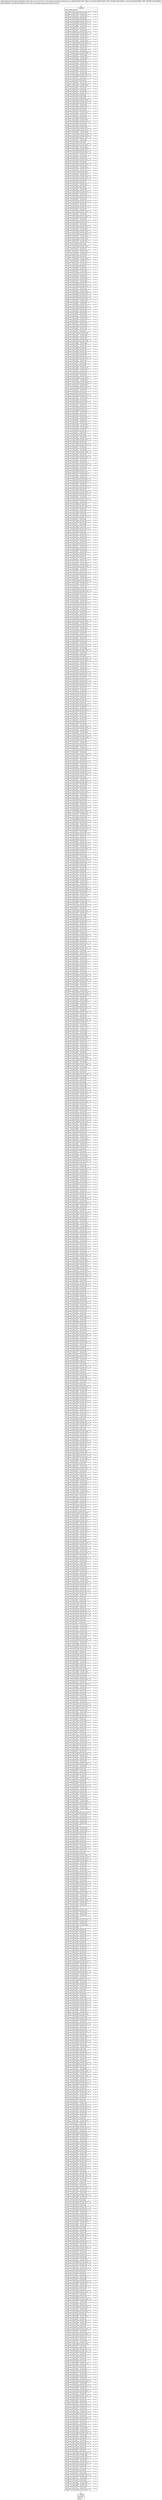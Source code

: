 digraph "CFG forcom.google.android.gms.internal.ads.zzcz.zza([B[B)V" {
Node_0 [shape=record,label="{0\:\ 0x0000|MTH_ENTER_BLOCK\l|com.google.android.gms.internal.ads.zzcl r0 = r3.zzvc\lr0.zznp = r3.zzvc.zzoo & r3.zzvc.zzqc\lcom.google.android.gms.internal.ads.zzcl r0 = r3.zzvc\lr0.zznp = r3.zzvc.zzsx ^ r3.zzvc.zznp\lcom.google.android.gms.internal.ads.zzcl r0 = r3.zzvc\lr0.zznp = r3.zzvc.zznp \| r3.zzvc.zzpe\lcom.google.android.gms.internal.ads.zzcl r0 = r3.zzvc\lr0.zznp = r3.zzvc.zznp & (r3.zzvc.zzsi ^ \-1)\lcom.google.android.gms.internal.ads.zzcl r0 = r3.zzvc\lr0.zzuj = r3.zzvc.zzoo & (r3.zzvc.zzns ^ \-1)\lcom.google.android.gms.internal.ads.zzcl r0 = r3.zzvc\lr0.zzuj = r3.zzvc.zzpm ^ r3.zzvc.zzuj\lcom.google.android.gms.internal.ads.zzcl r0 = r3.zzvc\lr0.zztc = r3.zzvc.zzuj ^ r3.zzvc.zztc\lcom.google.android.gms.internal.ads.zzcl r0 = r3.zzvc\lr0.zznp = r3.zzvc.zztc ^ r3.zzvc.zznp\lcom.google.android.gms.internal.ads.zzcl r0 = r3.zzvc\lr0.zzun = r3.zzvc.zzoo & (r3.zzvc.zzun ^ \-1)\lcom.google.android.gms.internal.ads.zzcl r0 = r3.zzvc\lr0.zzun = r3.zzvc.zzuq ^ r3.zzvc.zzun\lcom.google.android.gms.internal.ads.zzcl r0 = r3.zzvc\lr0.zzsw = r3.zzvc.zzun ^ r3.zzvc.zzsw\lcom.google.android.gms.internal.ads.zzcl r0 = r3.zzvc\lr0.zzug = r3.zzvc.zzsw ^ r3.zzvc.zzug\lcom.google.android.gms.internal.ads.zzcl r0 = r3.zzvc\lr0.zzsw = r3.zzvc.zzoo & (r3.zzvc.zzns ^ \-1)\lcom.google.android.gms.internal.ads.zzcl r0 = r3.zzvc\lr0.zzsw = r3.zzvc.zzqc ^ r3.zzvc.zzsw\lcom.google.android.gms.internal.ads.zzcl r0 = r3.zzvc\lr0.zzrk = r3.zzvc.zzsw ^ r3.zzvc.zzrk\lcom.google.android.gms.internal.ads.zzcl r0 = r3.zzvc\lr0.zztg = r3.zzvc.zzrk ^ r3.zzvc.zztg\lcom.google.android.gms.internal.ads.zzcl r0 = r3.zzvc\lr0.zzrk = r3.zzvc.zzoo & (r3.zzvc.zzpm ^ \-1)\lcom.google.android.gms.internal.ads.zzcl r0 = r3.zzvc\lr0.zzpg = r3.zzvc.zzrk ^ r3.zzvc.zzpg\lcom.google.android.gms.internal.ads.zzcl r0 = r3.zzvc\lr0.zzqa = r3.zzvc.zzpg ^ r3.zzvc.zzqa\lcom.google.android.gms.internal.ads.zzcl r0 = r3.zzvc\lr0.zzsx = r3.zzvc.zzoo & r3.zzvc.zzsx\lcom.google.android.gms.internal.ads.zzcl r0 = r3.zzvc\lr0.zzsx = r3.zzvc.zzum ^ r3.zzvc.zzsx\lcom.google.android.gms.internal.ads.zzcl r0 = r3.zzvc\lr0.zzua = r3.zzvc.zzsx ^ r3.zzvc.zzua\lcom.google.android.gms.internal.ads.zzcl r0 = r3.zzvc\lr0.zzsx = r3.zzvc.zzpe & r3.zzvc.zzsx\lcom.google.android.gms.internal.ads.zzcl r0 = r3.zzvc\lr0.zzsx = r3.zzvc.zzqh ^ r3.zzvc.zzsx\lcom.google.android.gms.internal.ads.zzcl r0 = r3.zzvc\lr0.zzus = r3.zzvc.zzus ^ r3.zzvc.zzoo\lcom.google.android.gms.internal.ads.zzcl r0 = r3.zzvc\lr0.zzus = r3.zzvc.zzpe & (r3.zzvc.zzus ^ \-1)\lcom.google.android.gms.internal.ads.zzcl r0 = r3.zzvc\lr0.zzus = r3.zzvc.zzsl ^ r3.zzvc.zzus\lcom.google.android.gms.internal.ads.zzcl r0 = r3.zzvc\lr0.zzus = r3.zzvc.zzsi \| r3.zzvc.zzus\lcom.google.android.gms.internal.ads.zzcl r0 = r3.zzvc\lr0.zzus = r3.zzvc.zzua ^ r3.zzvc.zzus\lcom.google.android.gms.internal.ads.zzcl r0 = r3.zzvc\lr0.zzsm = r3.zzvc.zzsg ^ r3.zzvc.zzsm\lcom.google.android.gms.internal.ads.zzcl r0 = r3.zzvc\lr0.zzrl = r3.zzvc.zzsm ^ r3.zzvc.zzrl\lcom.google.android.gms.internal.ads.zzcl r0 = r3.zzvc\lr0.zzqs = r3.zzvc.zzrl ^ r3.zzvc.zzqs\lcom.google.android.gms.internal.ads.zzcl r0 = r3.zzvc\lr0.zznt = r3.zzvc.zzqs ^ r3.zzvc.zznt\lcom.google.android.gms.internal.ads.zzcl r0 = r3.zzvc\lr0.zzqs = r3.zzvc.zzoj \| r3.zzvc.zznt\lcom.google.android.gms.internal.ads.zzcl r0 = r3.zzvc\lr0.zzrl = r3.zzvc.zzoz \| r3.zzvc.zzqs\lcom.google.android.gms.internal.ads.zzcl r0 = r3.zzvc\lr0.zzsm = r3.zzvc.zzqs & (r3.zzvc.zzoj ^ \-1)\lcom.google.android.gms.internal.ads.zzcl r0 = r3.zzvc\lr0.zzqs = r3.zzvc.zzqs & (r3.zzvc.zzoz ^ \-1)\lcom.google.android.gms.internal.ads.zzcl r0 = r3.zzvc\lr0.zzqs = r3.zzvc.zznt ^ r3.zzvc.zzqs\lcom.google.android.gms.internal.ads.zzcl r0 = r3.zzvc\lr0.zzsg = r3.zzvc.zznt & r3.zzvc.zzoj\lcom.google.android.gms.internal.ads.zzcl r0 = r3.zzvc\lr0.zzua = r3.zzvc.zzoz \| r3.zzvc.zzsg\lcom.google.android.gms.internal.ads.zzcl r0 = r3.zzvc\lr0.zzua = r3.zzvc.zzsm ^ r3.zzvc.zzua\lcom.google.android.gms.internal.ads.zzcl r0 = r3.zzvc\lr0.zztx = r3.zzvc.zzua ^ r3.zzvc.zztx\lcom.google.android.gms.internal.ads.zzcl r0 = r3.zzvc\lr0.zzsm = r3.zzvc.zzoz \| r3.zzvc.zzsg\lcom.google.android.gms.internal.ads.zzcl r0 = r3.zzvc\lr0.zzsm = r3.zzvc.zzsg ^ r3.zzvc.zzsm\lcom.google.android.gms.internal.ads.zzcl r0 = r3.zzvc\lr0.zzsl = r3.zzvc.zzsg & (r3.zzvc.zzoz ^ \-1)\lcom.google.android.gms.internal.ads.zzcl r0 = r3.zzvc\lr0.zzqh = r3.zzvc.zzoz \| r3.zzvc.zzsg\lcom.google.android.gms.internal.ads.zzcl r0 = r3.zzvc\lr0.zzqh = r3.zzvc.zzor & r3.zzvc.zzqh\lcom.google.android.gms.internal.ads.zzcl r0 = r3.zzvc\lr0.zzum = r3.zzvc.zzsg & (r3.zzvc.zzoz ^ \-1)\lcom.google.android.gms.internal.ads.zzcl r0 = r3.zzvc\lr0.zzum = r3.zzvc.zzsg ^ r3.zzvc.zzum\lcom.google.android.gms.internal.ads.zzcl r0 = r3.zzvc\lr0.zzum = r3.zzvc.zzor & (r3.zzvc.zzum ^ \-1)\lcom.google.android.gms.internal.ads.zzcl r0 = r3.zzvc\lr0.zzsg = r3.zzvc.zztm & (r3.zzvc.zznt ^ \-1)\lcom.google.android.gms.internal.ads.zzcl r0 = r3.zzvc\lr0.zzpl = r3.zzvc.zzsg ^ r3.zzvc.zzpl\lcom.google.android.gms.internal.ads.zzcl r0 = r3.zzvc\lr0.zzpl = r3.zzvc.zzsf \| r3.zzvc.zzpl\lcom.google.android.gms.internal.ads.zzcl r0 = r3.zzvc\lr0.zzpg = r3.zzvc.zzov & (r3.zzvc.zzsg ^ \-1)\lcom.google.android.gms.internal.ads.zzcl r0 = r3.zzvc\lr0.zzpg = r3.zzvc.zzsg ^ r3.zzvc.zzpg\lcom.google.android.gms.internal.ads.zzcl r0 = r3.zzvc\lr0.zzpg = r3.zzvc.zzpg & (r3.zzvc.zzsf ^ \-1)\lcom.google.android.gms.internal.ads.zzcl r0 = r3.zzvc\lr0.zzrk = r3.zzvc.zzov & (r3.zzvc.zzsg ^ \-1)\lcom.google.android.gms.internal.ads.zzcl r0 = r3.zzvc\lr0.zzrk = r3.zzvc.zznt ^ r3.zzvc.zzrk\lcom.google.android.gms.internal.ads.zzcl r0 = r3.zzvc\lr0.zzpl = r3.zzvc.zzrk ^ r3.zzvc.zzpl\lcom.google.android.gms.internal.ads.zzcl r0 = r3.zzvc\lr0.zzrk = r3.zzvc.zzov & (r3.zzvc.zzsg ^ \-1)\lcom.google.android.gms.internal.ads.zzcl r0 = r3.zzvc\lr0.zzsw = r3.zzvc.zznt \| r3.zzvc.zzsg\lcom.google.android.gms.internal.ads.zzcl r0 = r3.zzvc\lr0.zzqc = r3.zzvc.zzsw & (r3.zzvc.zzsf ^ \-1)\lcom.google.android.gms.internal.ads.zzcl r0 = r3.zzvc\lr0.zzoq = r3.zzvc.zzsw ^ r3.zzvc.zzoq\lcom.google.android.gms.internal.ads.zzcl r0 = r3.zzvc\lr0.zzun = r3.zzvc.zzsw ^ r3.zzvc.zzov\lcom.google.android.gms.internal.ads.zzcl r0 = r3.zzvc\lr0.zzsw = r3.zzvc.zzov & r3.zzvc.zzsw\lcom.google.android.gms.internal.ads.zzcl r0 = r3.zzvc\lr0.zzsw = r3.zzvc.zzsg ^ r3.zzvc.zzsw\lcom.google.android.gms.internal.ads.zzcl r0 = r3.zzvc\lr0.zzuq = r3.zzvc.zzsw & (r3.zzvc.zzsf ^ \-1)\lcom.google.android.gms.internal.ads.zzcl r0 = r3.zzvc\lr0.zztc = r3.zzvc.zzov & (r3.zzvc.zznt ^ \-1)\lcom.google.android.gms.internal.ads.zzcl r0 = r3.zzvc\lr0.zzuj = r3.zzvc.zzsf \| r3.zzvc.zztc\lcom.google.android.gms.internal.ads.zzcl r0 = r3.zzvc\lr0.zzuj = r3.zzvc.zzun ^ r3.zzvc.zzuj\lcom.google.android.gms.internal.ads.zzcl r0 = r3.zzvc\lr0.zzuj = r3.zzvc.zzpn \| r3.zzvc.zzuj\lcom.google.android.gms.internal.ads.zzcl r0 = r3.zzvc\lr0.zzun = r3.zzvc.zznt ^ r3.zzvc.zzoj\lcom.google.android.gms.internal.ads.zzcl r0 = r3.zzvc\lr0.zzpo = r3.zzvc.zzun & (r3.zzvc.zzoz ^ \-1)\lcom.google.android.gms.internal.ads.zzcl r0 = r3.zzvc\lr0.zzpo = r3.zzvc.zznt ^ r3.zzvc.zzpo\lcom.google.android.gms.internal.ads.zzcl r0 = r3.zzvc\lr0.zzty = r3.zzvc.zzor & (r3.zzvc.zzun ^ \-1)\lcom.google.android.gms.internal.ads.zzcl r0 = r3.zzvc\lr0.zzty = r3.zzvc.zzqs ^ r3.zzvc.zzty\lcom.google.android.gms.internal.ads.zzcl r0 = r3.zzvc\lr0.zzty = r3.zzvc.zzqu & (r3.zzvc.zzty ^ \-1)\lcom.google.android.gms.internal.ads.zzcl r0 = r3.zzvc\lr0.zzrl = r3.zzvc.zzun ^ r3.zzvc.zzrl\lcom.google.android.gms.internal.ads.zzcl r0 = r3.zzvc\lr0.zzrl = r3.zzvc.zzor & (r3.zzvc.zzrl ^ \-1)\lcom.google.android.gms.internal.ads.zzcl r0 = r3.zzvc\lr0.zzrl = r3.zzvc.zzpo ^ r3.zzvc.zzrl\lcom.google.android.gms.internal.ads.zzcl r0 = r3.zzvc\lr0.zzpo = r3.zzvc.zzun & (r3.zzvc.zzoz ^ \-1)\lcom.google.android.gms.internal.ads.zzcl r0 = r3.zzvc\lr0.zzpo = r3.zzvc.zzoj ^ r3.zzvc.zzpo\lcom.google.android.gms.internal.ads.zzcl r0 = r3.zzvc\lr0.zzqs = r3.zzvc.zzor & (r3.zzvc.zzpo ^ \-1)\lcom.google.android.gms.internal.ads.zzcl r0 = r3.zzvc\lr0.zzqs = r3.zzvc.zznt ^ r3.zzvc.zzqs\lcom.google.android.gms.internal.ads.zzcl r0 = r3.zzvc\lr0.zzqs = r3.zzvc.zzqu & r3.zzvc.zzqs\lcom.google.android.gms.internal.ads.zzcl r0 = r3.zzvc\lr0.zzqs = r3.zzvc.zztx ^ r3.zzvc.zzqs\lcom.google.android.gms.internal.ads.zzcl r0 = r3.zzvc\lr0.zzpo = r3.zzvc.zzor & (r3.zzvc.zzpo ^ \-1)\lcom.google.android.gms.internal.ads.zzcl r0 = r3.zzvc\lr0.zzpo = r3.zzvc.zzsm ^ r3.zzvc.zzpo\lcom.google.android.gms.internal.ads.zzcl r0 = r3.zzvc\lr0.zzpo = r3.zzvc.zzqu & (r3.zzvc.zzpo ^ \-1)\lcom.google.android.gms.internal.ads.zzcl r0 = r3.zzvc\lr0.zzsm = r3.zzvc.zzor & (r3.zzvc.zzun ^ \-1)\lcom.google.android.gms.internal.ads.zzcl r0 = r3.zzvc\lr0.zzsm = r3.zzvc.zzua ^ r3.zzvc.zzsm\lcom.google.android.gms.internal.ads.zzcl r0 = r3.zzvc\lr0.zzsm = r3.zzvc.zzqu & r3.zzvc.zzsm\lcom.google.android.gms.internal.ads.zzcl r0 = r3.zzvc\lr0.zzsm = r3.zzvc.zzrl ^ r3.zzvc.zzsm\lcom.google.android.gms.internal.ads.zzcl r0 = r3.zzvc\lr0.zzrl = r3.zzvc.zzsf \| r3.zzvc.zzsm\lcom.google.android.gms.internal.ads.zzcl r0 = r3.zzvc\lr0.zzsm = r3.zzvc.zzsm & r3.zzvc.zzsf\lcom.google.android.gms.internal.ads.zzcl r0 = r3.zzvc\lr0.zzsl = r3.zzvc.zzun ^ r3.zzvc.zzsl\lcom.google.android.gms.internal.ads.zzcl r0 = r3.zzvc\lr0.zzum = r3.zzvc.zzsl ^ r3.zzvc.zzum\lcom.google.android.gms.internal.ads.zzcl r0 = r3.zzvc\lr0.zzty = r3.zzvc.zzum ^ r3.zzvc.zzty\lcom.google.android.gms.internal.ads.zzcl r0 = r3.zzvc\lr0.zzum = r3.zzvc.zzsf \| r3.zzvc.zzty\lcom.google.android.gms.internal.ads.zzcl r0 = r3.zzvc\lr0.zzum = r3.zzvc.zzqs ^ r3.zzvc.zzum\lcom.google.android.gms.internal.ads.zzcl r0 = r3.zzvc\lr0.zzrs = r3.zzvc.zzum ^ r3.zzvc.zzrs\lcom.google.android.gms.internal.ads.zzcl r0 = r3.zzvc\lr0.zzum = r3.zzvc.zzrd ^ r3.zzvc.zzrs\lcom.google.android.gms.internal.ads.zzcl r0 = r3.zzvc\lr0.zzty = r3.zzvc.zzsf & r3.zzvc.zzty\lcom.google.android.gms.internal.ads.zzcl r0 = r3.zzvc\lr0.zzty = r3.zzvc.zzqs ^ r3.zzvc.zzty\lcom.google.android.gms.internal.ads.zzcl r0 = r3.zzvc\lr0.zztw = r3.zzvc.zzty ^ r3.zzvc.zztw\lcom.google.android.gms.internal.ads.zzcl r0 = r3.zzvc\lr0.zzsd = r3.zzvc.zztw & r3.zzvc.zzsd\lcom.google.android.gms.internal.ads.zzcl r0 = r3.zzvc\lr0.zzsd = r3.zzvc.zzsp ^ r3.zzvc.zzsd\lcom.google.android.gms.internal.ads.zzcl r0 = r3.zzvc\lr0.zzpd = r3.zzvc.zzsd ^ r3.zzvc.zzpd\lcom.google.android.gms.internal.ads.zzcl r0 = r3.zzvc\lr0.zzsd = r3.zzvc.zztw ^ r3.zzvc.zzpa\lcom.google.android.gms.internal.ads.zzcl r0 = r3.zzvc\lr0.zzsp = r3.zzvc.zzpa & r3.zzvc.zztw\lcom.google.android.gms.internal.ads.zzcl r0 = r3.zzvc\lr0.zznu = r3.zzvc.zztw & (r3.zzvc.zznu ^ \-1)\lcom.google.android.gms.internal.ads.zzcl r0 = r3.zzvc\lr0.zznu = r3.zzvc.zzuf ^ r3.zzvc.zznu\lcom.google.android.gms.internal.ads.zzcl r0 = r3.zzvc\lr0.zzqu = r3.zzvc.zznu ^ r3.zzvc.zzqu\lcom.google.android.gms.internal.ads.zzcl r0 = r3.zzvc\lr0.zznu = r3.zzvc.zzpa & (r3.zzvc.zztw ^ \-1)\lcom.google.android.gms.internal.ads.zzcl r0 = r3.zzvc\lr0.zzuf = r3.zzvc.zzpa & (r3.zzvc.zztw ^ \-1)\lcom.google.android.gms.internal.ads.zzcl r0 = r3.zzvc\lr0.zzpu = r3.zzvc.zztw & (r3.zzvc.zzpu ^ \-1)\lcom.google.android.gms.internal.ads.zzcl r0 = r3.zzvc\lr0.zzpu = r3.zzvc.zzue ^ r3.zzvc.zzpu\lcom.google.android.gms.internal.ads.zzcl r0 = r3.zzvc\lr0.zzot = r3.zzvc.zzpu ^ r3.zzvc.zzot\lcom.google.android.gms.internal.ads.zzcl r0 = r3.zzvc\lr0.zzpu = r3.zzvc.zzpa & r3.zzvc.zztw\lcom.google.android.gms.internal.ads.zzcl r0 = r3.zzvc\lr0.zzqt = r3.zzvc.zzqt & (r3.zzvc.zztw ^ \-1)\lcom.google.android.gms.internal.ads.zzcl r0 = r3.zzvc\lr0.zzqt = r3.zzvc.zzue ^ r3.zzvc.zzqt\lcom.google.android.gms.internal.ads.zzcl r0 = r3.zzvc\lr0.zzqt = r3.zzvc.zzqt ^ r3.zzvc.zztm\lcom.google.android.gms.internal.ads.zzcl r0 = r3.zzvc\lr0.zzqh = r3.zzvc.zzsl ^ r3.zzvc.zzqh\lcom.google.android.gms.internal.ads.zzcl r0 = r3.zzvc\lr0.zzpo = r3.zzvc.zzqh ^ r3.zzvc.zzpo\lcom.google.android.gms.internal.ads.zzcl r0 = r3.zzvc\lr0.zzrl = r3.zzvc.zzpo ^ r3.zzvc.zzrl\lcom.google.android.gms.internal.ads.zzcl r0 = r3.zzvc\lr0.zzow = r3.zzvc.zzrl ^ r3.zzvc.zzow\lcom.google.android.gms.internal.ads.zzcl r0 = r3.zzvc\lr0.zztg = r3.zzvc.zzow & r3.zzvc.zztg\lcom.google.android.gms.internal.ads.zzcl r0 = r3.zzvc\lr0.zztg = r3.zzvc.zzqe ^ r3.zzvc.zztg\lcom.google.android.gms.internal.ads.zzcl r0 = r3.zzvc\lr0.zztt = r3.zzvc.zztg ^ r3.zzvc.zztt\lcom.google.android.gms.internal.ads.zzcl r0 = r3.zzvc\lr0.zzug = r3.zzvc.zzow & r3.zzvc.zzug\lcom.google.android.gms.internal.ads.zzcl r0 = r3.zzvc\lr0.zzug = r3.zzvc.zzus ^ r3.zzvc.zzug\lcom.google.android.gms.internal.ads.zzcl r0 = r3.zzvc\lr0.zznv = r3.zzvc.zzug ^ r3.zzvc.zznv\lcom.google.android.gms.internal.ads.zzcl r0 = r3.zzvc\lr0.zzqa = r3.zzvc.zzow & (r3.zzvc.zzqa ^ \-1)\lcom.google.android.gms.internal.ads.zzcl r0 = r3.zzvc\lr0.zzqa = r3.zzvc.zzqk ^ r3.zzvc.zzqa\lcom.google.android.gms.internal.ads.zzcl r0 = r3.zzvc\lr0.zzpj = r3.zzvc.zzqa ^ r3.zzvc.zzpj\lcom.google.android.gms.internal.ads.zzcl r0 = r3.zzvc\lr0.zzqa = r3.zzvc.zzpj & r3.zzvc.zzot\lcom.google.android.gms.internal.ads.zzcl r0 = r3.zzvc\lr0.zzqk = r3.zzvc.zzpj & r3.zzvc.zzot\lcom.google.android.gms.internal.ads.zzcl r0 = r3.zzvc\lr0.zzug = r3.zzvc.zzpj & r3.zzvc.zzot\lcom.google.android.gms.internal.ads.zzcl r0 = r3.zzvc\lr0.zzus = r3.zzvc.zzpj & r3.zzvc.zzot\lcom.google.android.gms.internal.ads.zzcl r0 = r3.zzvc\lr0.zzsx = r3.zzvc.zzow & (r3.zzvc.zzsx ^ \-1)\lcom.google.android.gms.internal.ads.zzcl r0 = r3.zzvc\lr0.zzsx = r3.zzvc.zznp ^ r3.zzvc.zzsx\lcom.google.android.gms.internal.ads.zzcl r0 = r3.zzvc\lr0.zzoj = r3.zzvc.zzsx ^ r3.zzvc.zzoj\lcom.google.android.gms.internal.ads.zzcl r0 = r3.zzvc\lr0.zzsx = r3.zzvc.zzqu \| r3.zzvc.zzoj\lcom.google.android.gms.internal.ads.zzcl r0 = r3.zzvc\lr0.zzsm = r3.zzvc.zzpo ^ r3.zzvc.zzsm\lcom.google.android.gms.internal.ads.zzcl r0 = r3.zzvc\lr0.zzth = r3.zzvc.zzsm ^ r3.zzvc.zzth\lcom.google.android.gms.internal.ads.zzcl r0 = r3.zzvc\lr0.zzry = r3.zzvc.zzry & r3.zzvc.zzth\lcom.google.android.gms.internal.ads.zzcl r0 = r3.zzvc\lr0.zzry = r3.zzvc.zzud ^ r3.zzvc.zzry\lcom.google.android.gms.internal.ads.zzcl r0 = r3.zzvc\lr0.zzpw = r3.zzvc.zzpw & r3.zzvc.zzth\lcom.google.android.gms.internal.ads.zzcl r0 = r3.zzvc\lr0.zzpw = r3.zzvc.zzrh ^ r3.zzvc.zzpw\lcom.google.android.gms.internal.ads.zzcl r0 = r3.zzvc\lr0.zzpw = r3.zzvc.zzpw & (r3.zzvc.zznq ^ \-1)\lcom.google.android.gms.internal.ads.zzcl r0 = r3.zzvc\lr0.zzpw = r3.zzvc.zzry ^ r3.zzvc.zzpw\lcom.google.android.gms.internal.ads.zzcl r0 = r3.zzvc\lr0.zzry = r3.zzvc.zzth & (r3.zzvc.zzqr ^ \-1)\lcom.google.android.gms.internal.ads.zzcl r0 = r3.zzvc\lr0.zzry = r3.zzvc.zzuh ^ r3.zzvc.zzry\lcom.google.android.gms.internal.ads.zzcl r0 = r3.zzvc\lr0.zzry = r3.zzvc.zzry \| r3.zzvc.zznq\lcom.google.android.gms.internal.ads.zzcl r0 = r3.zzvc\lr0.zzuh = r3.zzvc.zzth & (r3.zzvc.zzta ^ \-1)\lcom.google.android.gms.internal.ads.zzcl r0 = r3.zzvc\lr0.zzuh = r3.zzvc.zzoh ^ r3.zzvc.zzuh\lcom.google.android.gms.internal.ads.zzcl r0 = r3.zzvc\lr0.zzuh = r3.zzvc.zzuh \| r3.zzvc.zznq\lcom.google.android.gms.internal.ads.zzcl r0 = r3.zzvc\lr0.zzre = r3.zzvc.zzth & (r3.zzvc.zzre ^ \-1)\lcom.google.android.gms.internal.ads.zzcl r0 = r3.zzvc\lr0.zzre = r3.zzvc.zzta ^ r3.zzvc.zzre\lcom.google.android.gms.internal.ads.zzcl r0 = r3.zzvc\lr0.zzre = r3.zzvc.zznq & r3.zzvc.zzre\lcom.google.android.gms.internal.ads.zzcl r0 = r3.zzvc\lr0.zzps = r3.zzvc.zzps & r3.zzvc.zzth\lcom.google.android.gms.internal.ads.zzcl r0 = r3.zzvc\lr0.zzps = r3.zzvc.zzpc ^ r3.zzvc.zzps\lcom.google.android.gms.internal.ads.zzcl r0 = r3.zzvc\lr0.zzud = r3.zzvc.zzth \| r3.zzvc.zzud\lcom.google.android.gms.internal.ads.zzcl r0 = r3.zzvc\lr0.zzud = r3.zzvc.zzqr ^ r3.zzvc.zzud\lcom.google.android.gms.internal.ads.zzcl r0 = r3.zzvc\lr0.zzry = r3.zzvc.zzud ^ r3.zzvc.zzry\lcom.google.android.gms.internal.ads.zzcl r0 = r3.zzvc\lr0.zzre = r3.zzvc.zzud ^ r3.zzvc.zzre\lcom.google.android.gms.internal.ads.zzcl r0 = r3.zzvc\lr0.zzrm = r3.zzvc.zzrm ^ r3.zzvc.zzth\lcom.google.android.gms.internal.ads.zzcl r0 = r3.zzvc\lr0.zzuh = r3.zzvc.zzrm ^ r3.zzvc.zzuh\lcom.google.android.gms.internal.ads.zzcl r0 = r3.zzvc\lr0.zztz = r3.zzvc.zzth & r3.zzvc.zztz\lcom.google.android.gms.internal.ads.zzcl r0 = r3.zzvc\lr0.zztz = r3.zzvc.zzrh ^ r3.zzvc.zztz\lcom.google.android.gms.internal.ads.zzcl r0 = r3.zzvc\lr0.zztz = r3.zzvc.zztz \| r3.zzvc.zznq\lcom.google.android.gms.internal.ads.zzcl r0 = r3.zzvc\lr0.zztz = r3.zzvc.zzps ^ r3.zzvc.zztz\lcom.google.android.gms.internal.ads.zzcl r0 = r3.zzvc\lr0.zzps = r3.zzvc.zzoh & (r3.zzvc.zzth ^ \-1)\lcom.google.android.gms.internal.ads.zzcl r0 = r3.zzvc\lr0.zzps = r3.zzvc.zznq \| r3.zzvc.zzps\lcom.google.android.gms.internal.ads.zzcl r0 = r3.zzvc\lr0.zzrh = r3.zzvc.zzth & (r3.zzvc.zzrh ^ \-1)\lcom.google.android.gms.internal.ads.zzcl r0 = r3.zzvc\lr0.zzrh = r3.zzvc.zzrf ^ r3.zzvc.zzrh\lcom.google.android.gms.internal.ads.zzcl r0 = r3.zzvc\lr0.zzps = r3.zzvc.zzrh ^ r3.zzvc.zzps\lcom.google.android.gms.internal.ads.zzcl r0 = r3.zzvc\lr0.zzrh = r3.zzvc.zzth & (r3.zzvc.zzom ^ \-1)\lcom.google.android.gms.internal.ads.zzcl r0 = r3.zzvc\lr0.zzrh = r3.zzvc.zzqi ^ r3.zzvc.zzrh\lcom.google.android.gms.internal.ads.zzcl r0 = r3.zzvc\lr0.zzrh = r3.zzvc.zzrh & (r3.zzvc.zznq ^ \-1)\lcom.google.android.gms.internal.ads.zzcl r0 = r3.zzvc\lr0.zzoh = r3.zzvc.zzoh ^ r3.zzvc.zzth\lcom.google.android.gms.internal.ads.zzcl r0 = r3.zzvc\lr0.zzrh = r3.zzvc.zzoh ^ r3.zzvc.zzrh\lcom.google.android.gms.internal.ads.zzcl r0 = r3.zzvc\lr0.zzsu = r3.zzvc.zzth & (r3.zzvc.zzsu ^ \-1)\lcom.google.android.gms.internal.ads.zzcl r0 = r3.zzvc\lr0.zzsu = r3.zzvc.zztq ^ r3.zzvc.zzsu\lcom.google.android.gms.internal.ads.zzcl r0 = r3.zzvc\lr0.zzsu = r3.zzvc.zznq \| r3.zzvc.zzsu\lcom.google.android.gms.internal.ads.zzcl r0 = r3.zzvc\lr0.zzup = r3.zzvc.zzth & r3.zzvc.zzup\lcom.google.android.gms.internal.ads.zzcl r0 = r3.zzvc\lr0.zzup = r3.zzvc.zzur ^ r3.zzvc.zzup\lcom.google.android.gms.internal.ads.zzcl r0 = r3.zzvc\lr0.zzsu = r3.zzvc.zzup ^ r3.zzvc.zzsu\lcom.google.android.gms.internal.ads.zzcl r0 = r3.zzvc\lr0.zzup = r3.zzvc.zzov & (r3.zzvc.zznt ^ \-1)\lcom.google.android.gms.internal.ads.zzcl r0 = r3.zzvc\lr0.zzur = r3.zzvc.zzov & (r3.zzvc.zznt ^ \-1)\lcom.google.android.gms.internal.ads.zzcl r0 = r3.zzvc\lr0.zzur = r3.zzvc.zzsg ^ r3.zzvc.zzur\lcom.google.android.gms.internal.ads.zzcl r0 = r3.zzvc\lr0.zzur = r3.zzvc.zzur & (r3.zzvc.zzsf ^ \-1)\lcom.google.android.gms.internal.ads.zzcl r0 = r3.zzvc\lr0.zztq = r3.zzvc.zztm \| r3.zzvc.zznt\lcom.google.android.gms.internal.ads.zzcl r0 = r3.zzvc\lr0.zzoh = r3.zzvc.zzov & (r3.zzvc.zztq ^ \-1)\lcom.google.android.gms.internal.ads.zzcl r0 = r3.zzvc\lr0.zzqi = r3.zzvc.zzov & (r3.zzvc.zztq ^ \-1)\lcom.google.android.gms.internal.ads.zzcl r0 = r3.zzvc\lr0.zzqi = r3.zzvc.zzsg ^ r3.zzvc.zzqi\lcom.google.android.gms.internal.ads.zzcl r0 = r3.zzvc\lr0.zzsg = r3.zzvc.zzov & (r3.zzvc.zztq ^ \-1)\lcom.google.android.gms.internal.ads.zzcl r0 = r3.zzvc\lr0.zzsg = r3.zzvc.zztq ^ r3.zzvc.zzsg\lcom.google.android.gms.internal.ads.zzcl r0 = r3.zzvc\lr0.zztq = r3.zzvc.zztm & r3.zzvc.zznt\lcom.google.android.gms.internal.ads.zzcl r0 = r3.zzvc\lr0.zzrf = r3.zzvc.zznt & (r3.zzvc.zztm ^ \-1)\lcom.google.android.gms.internal.ads.zzcl r0 = r3.zzvc\lr0.zzur = r3.zzvc.zzrf ^ r3.zzvc.zzur\lcom.google.android.gms.internal.ads.zzcl r0 = r3.zzvc\lr0.zzur = r3.zzvc.zzpn \| r3.zzvc.zzur\lcom.google.android.gms.internal.ads.zzcl r0 = r3.zzvc\lr0.zzur = r3.zzvc.zzpl ^ r3.zzvc.zzur\lcom.google.android.gms.internal.ads.zzcl r0 = r3.zzvc\lr0.zzpl = r3.zzvc.zzov & (r3.zzvc.zzrf ^ \-1)\lcom.google.android.gms.internal.ads.zzcl r0 = r3.zzvc\lr0.zzpl = r3.zzvc.zzrf ^ r3.zzvc.zzpl\lcom.google.android.gms.internal.ads.zzcl r0 = r3.zzvc\lr0.zzpl = r3.zzvc.zzsf & (r3.zzvc.zzpl ^ \-1)\lcom.google.android.gms.internal.ads.zzcl r0 = r3.zzvc\lr0.zzpl = r3.zzvc.zztc ^ r3.zzvc.zzpl\lcom.google.android.gms.internal.ads.zzcl r0 = r3.zzvc\lr0.zzpl = r3.zzvc.zzpn \| r3.zzvc.zzpl\lcom.google.android.gms.internal.ads.zzcl r0 = r3.zzvc\lr0.zztc = r3.zzvc.zznt & (r3.zzvc.zzrf ^ \-1)\lcom.google.android.gms.internal.ads.zzcl r0 = r3.zzvc\lr0.zzrm = r3.zzvc.zzsf \| r3.zzvc.zztc\lcom.google.android.gms.internal.ads.zzcl r0 = r3.zzvc\lr0.zzrb = r3.zzvc.zztc ^ r3.zzvc.zzrb\lcom.google.android.gms.internal.ads.zzcl r0 = r3.zzvc\lr0.zzuj = r3.zzvc.zzrb ^ r3.zzvc.zzuj\lcom.google.android.gms.internal.ads.zzcl r0 = r3.zzvc\lr0.zzrb = r3.zzvc.zzov & r3.zzvc.zzrf\lcom.google.android.gms.internal.ads.zzcl r0 = r3.zzvc\lr0.zzrb = r3.zzvc.zzrf ^ r3.zzvc.zzrb\lcom.google.android.gms.internal.ads.zzcl r0 = r3.zzvc\lr0.zzud = r3.zzvc.zzrb & r3.zzvc.zzsf\lcom.google.android.gms.internal.ads.zzcl r0 = r3.zzvc\lr0.zzud = r3.zzvc.zztc ^ r3.zzvc.zzud\lcom.google.android.gms.internal.ads.zzcl r0 = r3.zzvc\lr0.zzud = r3.zzvc.zzpn \| r3.zzvc.zzud\lcom.google.android.gms.internal.ads.zzcl r0 = r3.zzvc\lr0.zzqc = r3.zzvc.zzrb ^ r3.zzvc.zzqc\lcom.google.android.gms.internal.ads.zzcl r0 = r3.zzvc\lr0.zzqc = r3.zzvc.zzpn \| r3.zzvc.zzqc\lcom.google.android.gms.internal.ads.zzcl r0 = r3.zzvc\lr0.zztc = r3.zzvc.zzsf \| r3.zzvc.zzrb\lcom.google.android.gms.internal.ads.zzcl r0 = r3.zzvc\lr0.zztc = r3.zzvc.zzsw ^ r3.zzvc.zztc\lcom.google.android.gms.internal.ads.zzcl r0 = r3.zzvc\lr0.zzud = r3.zzvc.zztc ^ r3.zzvc.zzud\lcom.google.android.gms.internal.ads.zzcl r0 = r3.zzvc\lr0.zzrm = r3.zzvc.zzrb ^ r3.zzvc.zzrm\lcom.google.android.gms.internal.ads.zzcl r0 = r3.zzvc\lr0.zzrm = r3.zzvc.zzrm & (r3.zzvc.zzpn ^ \-1)\lcom.google.android.gms.internal.ads.zzcl r0 = r3.zzvc\lr0.zzrb = r3.zzvc.zztm ^ r3.zzvc.zznt\lcom.google.android.gms.internal.ads.zzcl r0 = r3.zzvc\lr0.zzrk = r3.zzvc.zzrb ^ r3.zzvc.zzrk\lcom.google.android.gms.internal.ads.zzcl r0 = r3.zzvc\lr0.zzrk = r3.zzvc.zzrk & (r3.zzvc.zzsf ^ \-1)\lcom.google.android.gms.internal.ads.zzcl r0 = r3.zzvc\lr0.zzrk = r3.zzvc.zzsg ^ r3.zzvc.zzrk\lcom.google.android.gms.internal.ads.zzcl r0 = r3.zzvc\lr0.zzrm = r3.zzvc.zzrk ^ r3.zzvc.zzrm\lcom.google.android.gms.internal.ads.zzcl r0 = r3.zzvc\lr0.zzrm = r3.zzvc.zzsh & (r3.zzvc.zzrm ^ \-1)\lcom.google.android.gms.internal.ads.zzcl r0 = r3.zzvc\lr0.zzrm = r3.zzvc.zzud ^ r3.zzvc.zzrm\lcom.google.android.gms.internal.ads.zzcl r0 = r3.zzvc\lr0.zzst = r3.zzvc.zzrm ^ r3.zzvc.zzst\lcom.google.android.gms.internal.ads.zzcl r0 = r3.zzvc\lr0.zzrm = r3.zzvc.zzoo & r3.zzvc.zzst\lcom.google.android.gms.internal.ads.zzcl r0 = r3.zzvc\lr0.zzrm = r3.zzvc.zzrm & (r3.zzvc.zzow ^ \-1)\lcom.google.android.gms.internal.ads.zzcl r0 = r3.zzvc\lr0.zzrm = r3.zzvc.zzrp \| r3.zzvc.zzrm\lcom.google.android.gms.internal.ads.zzcl r0 = r3.zzvc\lr0.zzud = r3.zzvc.zzny ^ r3.zzvc.zzst\lcom.google.android.gms.internal.ads.zzcl r0 = r3.zzvc\lr0.zzrk = r3.zzvc.zzoo & r3.zzvc.zzud\lcom.google.android.gms.internal.ads.zzcl r0 = r3.zzvc\lr0.zzsg = r3.zzvc.zzud ^ r3.zzvc.zzoo\lcom.google.android.gms.internal.ads.zzcl r0 = r3.zzvc\lr0.zztc = r3.zzvc.zzny & (r3.zzvc.zzst ^ \-1)\lcom.google.android.gms.internal.ads.zzcl r0 = r3.zzvc\lr0.zzsw = r3.zzvc.zzoo & r3.zzvc.zztc\lcom.google.android.gms.internal.ads.zzcl r0 = r3.zzvc\lr0.zzsw = r3.zzvc.zzny ^ r3.zzvc.zzsw\lcom.google.android.gms.internal.ads.zzcl r0 = r3.zzvc\lr0.zzqr = r3.zzvc.zzsw \| r3.zzvc.zzow\lcom.google.android.gms.internal.ads.zzcl r0 = r3.zzvc\lr0.zzqr = r3.zzvc.zzny ^ r3.zzvc.zzqr\lcom.google.android.gms.internal.ads.zzcl r0 = r3.zzvc\lr0.zzqr = r3.zzvc.zzrp \| r3.zzvc.zzqr\lcom.google.android.gms.internal.ads.zzcl r0 = r3.zzvc\lr0.zzta = r3.zzvc.zzoo & r3.zzvc.zztc\lcom.google.android.gms.internal.ads.zzcl r0 = r3.zzvc\lr0.zzsm = r3.zzvc.zzow & (r3.zzvc.zzta ^ \-1)\lcom.google.android.gms.internal.ads.zzcl r0 = r3.zzvc\lr0.zzsm = r3.zzvc.zzny ^ r3.zzvc.zzsm\lcom.google.android.gms.internal.ads.zzcl r0 = r3.zzvc\lr0.zzpo = r3.zzvc.zzow & (r3.zzvc.zzta ^ \-1)\lcom.google.android.gms.internal.ads.zzcl r0 = r3.zzvc\lr0.zzpo = r3.zzvc.zzud ^ r3.zzvc.zzpo\lcom.google.android.gms.internal.ads.zzcl r0 = r3.zzvc\lr0.zzta = r3.zzvc.zzow & r3.zzvc.zzta\lcom.google.android.gms.internal.ads.zzcl r0 = r3.zzvc\lr0.zzta = r3.zzvc.zzoo ^ r3.zzvc.zzta\lcom.google.android.gms.internal.ads.zzcl r0 = r3.zzvc\lr0.zzta = r3.zzvc.zzta & (r3.zzvc.zzrp ^ \-1)\lcom.google.android.gms.internal.ads.zzcl r0 = r3.zzvc\lr0.zzta = r3.zzvc.zzpo ^ r3.zzvc.zzta\lcom.google.android.gms.internal.ads.zzcl r0 = r3.zzvc\lr0.zzpo = r3.zzvc.zzoo & (r3.zzvc.zztc ^ \-1)\lcom.google.android.gms.internal.ads.zzcl r0 = r3.zzvc\lr0.zzpo = r3.zzvc.zzst ^ r3.zzvc.zzpo\lcom.google.android.gms.internal.ads.zzcl r0 = r3.zzvc\lr0.zznp = r3.zzvc.zzoo & (r3.zzvc.zzst ^ \-1)\lcom.google.android.gms.internal.ads.zzcl r0 = r3.zzvc\lr0.zznp = r3.zzvc.zzst ^ r3.zzvc.zznp\lcom.google.android.gms.internal.ads.zzcl r0 = r3.zzvc\lr0.zztg = r3.zzvc.zznp & (r3.zzvc.zzow ^ \-1)\lcom.google.android.gms.internal.ads.zzcl r0 = r3.zzvc\lr0.zztg = r3.zzvc.zzoo ^ r3.zzvc.zztg\lcom.google.android.gms.internal.ads.zzcl r0 = r3.zzvc\lr0.zztg = r3.zzvc.zzrp \| r3.zzvc.zztg\lcom.google.android.gms.internal.ads.zzcl r0 = r3.zzvc\lr0.zznp = r3.zzvc.zznp & (r3.zzvc.zzow ^ \-1)\lcom.google.android.gms.internal.ads.zzcl r0 = r3.zzvc\lr0.zzuh = r3.zzvc.zzst & (r3.zzvc.zzuh ^ \-1)\lcom.google.android.gms.internal.ads.zzcl r0 = r3.zzvc\lr0.zzuh = r3.zzvc.zzre ^ r3.zzvc.zzuh\lcom.google.android.gms.internal.ads.zzcl r0 = r3.zzvc\lr0.zzoz = r3.zzvc.zzuh ^ r3.zzvc.zzoz\lcom.google.android.gms.internal.ads.zzcl r0 = r3.zzvc\lr0.zzuh = r3.zzvc.zznv ^ r3.zzvc.zzoz\lcom.google.android.gms.internal.ads.zzcl r0 = r3.zzvc\lr0.zzre = r3.zzvc.zznv & r3.zzvc.zzoz\lcom.google.android.gms.internal.ads.zzcl r0 = r3.zzvc\lr0.zzqe = r3.zzvc.zzoz & (r3.zzvc.zzre ^ \-1)\lcom.google.android.gms.internal.ads.zzcl r0 = r3.zzvc\lr0.zzrl = r3.zzvc.zzoz & (r3.zzvc.zznv ^ \-1)\lcom.google.android.gms.internal.ads.zzcl r0 = r3.zzvc\lr0.zzqh = r3.zzvc.zznv \| r3.zzvc.zzoz\lcom.google.android.gms.internal.ads.zzcl r0 = r3.zzvc\lr0.zzsl = r3.zzvc.zzqh & (r3.zzvc.zzoz ^ \-1)\lcom.google.android.gms.internal.ads.zzcl r0 = r3.zzvc\lr0.zzue = r3.zzvc.zznv & (r3.zzvc.zzoz ^ \-1)\lcom.google.android.gms.internal.ads.zzcl r0 = r3.zzvc\lr0.zztz = r3.zzvc.zzst & (r3.zzvc.zztz ^ \-1)\lcom.google.android.gms.internal.ads.zzcl r0 = r3.zzvc\lr0.zztz = r3.zzvc.zzry ^ r3.zzvc.zztz\lcom.google.android.gms.internal.ads.zzcl r0 = r3.zzvc\lr0.zzqz = r3.zzvc.zztz ^ r3.zzvc.zzqz\lcom.google.android.gms.internal.ads.zzcl r0 = r3.zzvc\lr0.zztz = r3.zzvc.zzst & r3.zzvc.zzny\lcom.google.android.gms.internal.ads.zzcl r0 = r3.zzvc\lr0.zztz = r3.zzvc.zzoo & r3.zzvc.zztz\lcom.google.android.gms.internal.ads.zzcl r0 = r3.zzvc\lr0.zztz = r3.zzvc.zztc ^ r3.zzvc.zztz\lcom.google.android.gms.internal.ads.zzcl r0 = r3.zzvc\lr0.zztz = r3.zzvc.zzow & r3.zzvc.zztz\lcom.google.android.gms.internal.ads.zzcl r0 = r3.zzvc\lr0.zzry = r3.zzvc.zzny \| r3.zzvc.zzst\lcom.google.android.gms.internal.ads.zzcl r0 = r3.zzvc\lr0.zzty = r3.zzvc.zzoo & (r3.zzvc.zzry ^ \-1)\lcom.google.android.gms.internal.ads.zzcl r0 = r3.zzvc\lr0.zzty = r3.zzvc.zztc ^ r3.zzvc.zzty\lcom.google.android.gms.internal.ads.zzcl r0 = r3.zzvc\lr0.zzty = r3.zzvc.zzty & (r3.zzvc.zzow ^ \-1)\lcom.google.android.gms.internal.ads.zzcl r0 = r3.zzvc\lr0.zztc = r3.zzvc.zzry ^ r3.zzvc.zzoo\lcom.google.android.gms.internal.ads.zzcl r0 = r3.zzvc\lr0.zztz = r3.zzvc.zztc ^ r3.zzvc.zztz\lcom.google.android.gms.internal.ads.zzcl r0 = r3.zzvc\lr0.zzqr = r3.zzvc.zztz ^ r3.zzvc.zzqr\lcom.google.android.gms.internal.ads.zzcl r0 = r3.zzvc\lr0.zzrk = r3.zzvc.zzry ^ r3.zzvc.zzrk\lcom.google.android.gms.internal.ads.zzcl r0 = r3.zzvc\lr0.zzrk = r3.zzvc.zzrk \| r3.zzvc.zzow\lcom.google.android.gms.internal.ads.zzcl r0 = r3.zzvc\lr0.zzrk = r3.zzvc.zzsw ^ r3.zzvc.zzrk\lcom.google.android.gms.internal.ads.zzcl r0 = r3.zzvc\lr0.zzpw = r3.zzvc.zzst & (r3.zzvc.zzpw ^ \-1)\lcom.google.android.gms.internal.ads.zzcl r0 = r3.zzvc\lr0.zzpw = r3.zzvc.zzsu ^ r3.zzvc.zzpw\lcom.google.android.gms.internal.ads.zzcl r0 = r3.zzvc\lr0.zzqd = r3.zzvc.zzpw ^ r3.zzvc.zzqd\lcom.google.android.gms.internal.ads.zzcl r0 = r3.zzvc\lr0.zzpw = r3.zzvc.zzoo & (r3.zzvc.zzst ^ \-1)\lcom.google.android.gms.internal.ads.zzcl r0 = r3.zzvc\lr0.zzpw = r3.zzvc.zzow & (r3.zzvc.zzpw ^ \-1)\lcom.google.android.gms.internal.ads.zzcl r0 = r3.zzvc\lr0.zzsu = r3.zzvc.zzoo & r3.zzvc.zzst\lcom.google.android.gms.internal.ads.zzcl r0 = r3.zzvc\lr0.zzsu = r3.zzvc.zzud ^ r3.zzvc.zzsu\lcom.google.android.gms.internal.ads.zzcl r0 = r3.zzvc\lr0.zzsu = r3.zzvc.zzsu \| r3.zzvc.zzow\lcom.google.android.gms.internal.ads.zzcl r0 = r3.zzvc\lr0.zzsu = r3.zzvc.zzny ^ r3.zzvc.zzsu\lcom.google.android.gms.internal.ads.zzcl r0 = r3.zzvc\lr0.zzsu = r3.zzvc.zzsu & (r3.zzvc.zzrp ^ \-1)\lcom.google.android.gms.internal.ads.zzcl r0 = r3.zzvc\lr0.zzsu = r3.zzvc.zzrk ^ r3.zzvc.zzsu\lcom.google.android.gms.internal.ads.zzcl r0 = r3.zzvc\lr0.zzsu = r3.zzvc.zznq & (r3.zzvc.zzsu ^ \-1)\lcom.google.android.gms.internal.ads.zzcl r0 = r3.zzvc\lr0.zzsu = r3.zzvc.zzqr ^ r3.zzvc.zzsu\lcom.google.android.gms.internal.ads.zzcl r0 = r3.zzvc\lr0.zzss = r3.zzvc.zzsu ^ r3.zzvc.zzss\lcom.google.android.gms.internal.ads.zzcl r0 = r3.zzvc\lr0.zzrh = r3.zzvc.zzst & (r3.zzvc.zzrh ^ \-1)\lcom.google.android.gms.internal.ads.zzcl r0 = r3.zzvc\lr0.zzrh = r3.zzvc.zzps ^ r3.zzvc.zzrh\lcom.google.android.gms.internal.ads.zzcl r0 = r3.zzvc\lr0.zzod = r3.zzvc.zzrh ^ r3.zzvc.zzod\lcom.google.android.gms.internal.ads.zzcl r0 = r3.zzvc\lr0.zzrh = r3.zzvc.zzst & (r3.zzvc.zzny ^ \-1)\lcom.google.android.gms.internal.ads.zzcl r0 = r3.zzvc\lr0.zzps = r3.zzvc.zzst & (r3.zzvc.zzrh ^ \-1)\lcom.google.android.gms.internal.ads.zzcl r0 = r3.zzvc\lr0.zzps = r3.zzvc.zzow & (r3.zzvc.zzps ^ \-1)\lcom.google.android.gms.internal.ads.zzcl r0 = r3.zzvc\lr0.zzps = r3.zzvc.zzrp \| r3.zzvc.zzps\lcom.google.android.gms.internal.ads.zzcl r0 = r3.zzvc\lr0.zzps = r3.zzvc.zzsm ^ r3.zzvc.zzps\lcom.google.android.gms.internal.ads.zzcl r0 = r3.zzvc\lr0.zzps = r3.zzvc.zznq & (r3.zzvc.zzps ^ \-1)\lcom.google.android.gms.internal.ads.zzcl r0 = r3.zzvc\lr0.zznp = r3.zzvc.zzrh ^ r3.zzvc.zznp\lcom.google.android.gms.internal.ads.zzcl r0 = r3.zzvc\lr0.zznp = r3.zzvc.zzrp \| r3.zzvc.zznp\lcom.google.android.gms.internal.ads.zzcl r0 = r3.zzvc\lr0.zznp = r3.zzvc.zzty ^ r3.zzvc.zznp\lcom.google.android.gms.internal.ads.zzcl r0 = r3.zzvc\lr0.zznp = r3.zzvc.zznq & r3.zzvc.zznp\lcom.google.android.gms.internal.ads.zzcl r0 = r3.zzvc\lr0.zznp = r3.zzvc.zzta ^ r3.zzvc.zznp\lcom.google.android.gms.internal.ads.zzcl r0 = r3.zzvc\lr0.zzpb = r3.zzvc.zznp ^ r3.zzvc.zzpb\lcom.google.android.gms.internal.ads.zzcl r0 = r3.zzvc\lr0.zznp = r3.zzvc.zzpb & r3.zzvc.zzot\lcom.google.android.gms.internal.ads.zzcl r0 = r3.zzvc\lr0.zzta = r3.zzvc.zzpj & r3.zzvc.zznp\lcom.google.android.gms.internal.ads.zzcl r0 = r3.zzvc\lr0.zzta = r3.zzvc.zzpb ^ r3.zzvc.zzta\lcom.google.android.gms.internal.ads.zzcl r0 = r3.zzvc\lr0.zzta = r3.zzvc.zzqz & (r3.zzvc.zzta ^ \-1)\lcom.google.android.gms.internal.ads.zzcl r0 = r3.zzvc\lr0.zzty = r3.zzvc.zzpj & r3.zzvc.zznp\lcom.google.android.gms.internal.ads.zzcl r0 = r3.zzvc\lr0.zzsm = r3.zzvc.zzpj & (r3.zzvc.zzpb ^ \-1)\lcom.google.android.gms.internal.ads.zzcl r0 = r3.zzvc\lr0.zzsm = r3.zzvc.zzot ^ r3.zzvc.zzsm\lcom.google.android.gms.internal.ads.zzcl r0 = r3.zzvc\lr0.zzsm = r3.zzvc.zzsm \| r3.zzvc.zzqz\lcom.google.android.gms.internal.ads.zzcl r0 = r3.zzvc\lr0.zzsu = r3.zzvc.zzpb & r3.zzvc.zznv\lcom.google.android.gms.internal.ads.zzcl r0 = r3.zzvc\lr0.zzqr = r3.zzvc.zznv & (r3.zzvc.zzsu ^ \-1)\lcom.google.android.gms.internal.ads.zzcl r0 = r3.zzvc\lr0.zzus = r3.zzvc.zzpb ^ r3.zzvc.zzus\lcom.google.android.gms.internal.ads.zzcl r0 = r3.zzvc\lr0.zzrk = r3.zzvc.zzpj & (r3.zzvc.zzpb ^ \-1)\lcom.google.android.gms.internal.ads.zzcl r0 = r3.zzvc\lr0.zzud = r3.zzvc.zzpb & (r3.zzvc.zznv ^ \-1)\lcom.google.android.gms.internal.ads.zzcl r0 = r3.zzvc\lr0.zztz = r3.zzvc.zzot ^ r3.zzvc.zzpb\lcom.google.android.gms.internal.ads.zzcl r0 = r3.zzvc\lr0.zztc = r3.zzvc.zzpj & (r3.zzvc.zztz ^ \-1)\lcom.google.android.gms.internal.ads.zzcl r0 = r3.zzvc\lr0.zztc = r3.zzvc.zzot ^ r3.zzvc.zztc\lcom.google.android.gms.internal.ads.zzcl r0 = r3.zzvc\lr0.zztc = r3.zzvc.zzqz & r3.zzvc.zztc\lcom.google.android.gms.internal.ads.zzcl r0 = r3.zzvc\lr0.zztc = r3.zzvc.zzpb ^ r3.zzvc.zztc\lcom.google.android.gms.internal.ads.zzcl r0 = r3.zzvc\lr0.zzqs = r3.zzvc.zzpj & (r3.zzvc.zztz ^ \-1)\lcom.google.android.gms.internal.ads.zzcl r0 = r3.zzvc\lr0.zzqs = r3.zzvc.zznp ^ r3.zzvc.zzqs\lcom.google.android.gms.internal.ads.zzcl r0 = r3.zzvc\lr0.zzqs = r3.zzvc.zzqs & (r3.zzvc.zzqz ^ \-1)\lcom.google.android.gms.internal.ads.zzcl r0 = r3.zzvc\lr0.zzun = r3.zzvc.zzpj & r3.zzvc.zztz\lcom.google.android.gms.internal.ads.zzcl r0 = r3.zzvc\lr0.zzua = r3.zzvc.zzpj & r3.zzvc.zztz\lcom.google.android.gms.internal.ads.zzcl r0 = r3.zzvc\lr0.zzqk = r3.zzvc.zztz ^ r3.zzvc.zzqk\lcom.google.android.gms.internal.ads.zzcl r0 = r3.zzvc\lr0.zzqk = r3.zzvc.zzqk & (r3.zzvc.zzqz ^ \-1)\lcom.google.android.gms.internal.ads.zzcl r0 = r3.zzvc\lr0.zztx = r3.zzvc.zzpj & (r3.zzvc.zztz ^ \-1)\lcom.google.android.gms.internal.ads.zzcl r0 = r3.zzvc\lr0.zzui = r3.zzvc.zzpb & r3.zzvc.zzod\lcom.google.android.gms.internal.ads.zzcl r0 = r3.zzvc\lr0.zzuo = r3.zzvc.zzot \| r3.zzvc.zzpb\lcom.google.android.gms.internal.ads.zzcl r0 = r3.zzvc\lr0.zzrk = r3.zzvc.zzuo ^ r3.zzvc.zzrk\lcom.google.android.gms.internal.ads.zzcl r0 = r3.zzvc\lr0.zzrv = r3.zzvc.zzrk \| r3.zzvc.zzqz\lcom.google.android.gms.internal.ads.zzcl r0 = r3.zzvc\lr0.zzrv = r3.zzvc.zzua ^ r3.zzvc.zzrv\lcom.google.android.gms.internal.ads.zzcl r0 = r3.zzvc\lr0.zzta = r3.zzvc.zzrk ^ r3.zzvc.zzta\lcom.google.android.gms.internal.ads.zzcl r0 = r3.zzvc\lr0.zzuo = r3.zzvc.zzpj & (r3.zzvc.zzuo ^ \-1)\lcom.google.android.gms.internal.ads.zzcl r0 = r3.zzvc\lr0.zzuo = r3.zzvc.zznp ^ r3.zzvc.zzuo\lcom.google.android.gms.internal.ads.zzcl r0 = r3.zzvc\lr0.zzqk = r3.zzvc.zzuo ^ r3.zzvc.zzqk\lcom.google.android.gms.internal.ads.zzcl r0 = r3.zzvc\lr0.zzuo = r3.zzvc.zzqz & r3.zzvc.zzuo\lcom.google.android.gms.internal.ads.zzcl r0 = r3.zzvc\lr0.zznp = r3.zzvc.zznv & (r3.zzvc.zzpb ^ \-1)\lcom.google.android.gms.internal.ads.zzcl r0 = r3.zzvc\lr0.zzrk = r3.zzvc.zzot & (r3.zzvc.zzpb ^ \-1)\lcom.google.android.gms.internal.ads.zzcl r0 = r3.zzvc\lr0.zzun = r3.zzvc.zzrk ^ r3.zzvc.zzun\lcom.google.android.gms.internal.ads.zzcl r0 = r3.zzvc\lr0.zzsm = r3.zzvc.zzun ^ r3.zzvc.zzsm\lcom.google.android.gms.internal.ads.zzcl r0 = r3.zzvc\lr0.zzun = r3.zzvc.zzrk \| r3.zzvc.zzqz\lcom.google.android.gms.internal.ads.zzcl r0 = r3.zzvc\lr0.zzuk = r3.zzvc.zzpj & (r3.zzvc.zzrk ^ \-1)\lcom.google.android.gms.internal.ads.zzcl r0 = r3.zzvc\lr0.zzug = r3.zzvc.zzrk ^ r3.zzvc.zzug\lcom.google.android.gms.internal.ads.zzcl r0 = r3.zzvc\lr0.zzrj = r3.zzvc.zzug & (r3.zzvc.zzqz ^ \-1)\lcom.google.android.gms.internal.ads.zzcl r0 = r3.zzvc\lr0.zzrj = r3.zzvc.zzus ^ r3.zzvc.zzrj\lcom.google.android.gms.internal.ads.zzcl r0 = r3.zzvc\lr0.zzug = r3.zzvc.zzug & (r3.zzvc.zzqz ^ \-1)\lcom.google.android.gms.internal.ads.zzcl r0 = r3.zzvc\lr0.zzug = r3.zzvc.zzot ^ r3.zzvc.zzug\lcom.google.android.gms.internal.ads.zzcl r0 = r3.zzvc\lr0.zzrk = r3.zzvc.zzrk \| r3.zzvc.zzpb\lcom.google.android.gms.internal.ads.zzcl r0 = r3.zzvc\lr0.zztv = r3.zzvc.zzpj & r3.zzvc.zzrk\lcom.google.android.gms.internal.ads.zzcl r0 = r3.zzvc\lr0.zztv = r3.zzvc.zztv & (r3.zzvc.zzqz ^ \-1)\lcom.google.android.gms.internal.ads.zzcl r0 = r3.zzvc\lr0.zztx = r3.zzvc.zzrk ^ r3.zzvc.zztx\lcom.google.android.gms.internal.ads.zzcl r0 = r3.zzvc\lr0.zztx = r3.zzvc.zzqz & r3.zzvc.zztx\lcom.google.android.gms.internal.ads.zzcl r0 = r3.zzvc\lr0.zztx = r3.zzvc.zzua ^ r3.zzvc.zztx\lcom.google.android.gms.internal.ads.zzcl r0 = r3.zzvc\lr0.zzua = r3.zzvc.zzpj & r3.zzvc.zzrk\lcom.google.android.gms.internal.ads.zzcl r0 = r3.zzvc\lr0.zzua = r3.zzvc.zzrk ^ r3.zzvc.zzua\lcom.google.android.gms.internal.ads.zzcl r0 = r3.zzvc\lr0.zzua = r3.zzvc.zzua & (r3.zzvc.zzqz ^ \-1)\lcom.google.android.gms.internal.ads.zzcl r0 = r3.zzvc\lr0.zzua = r3.zzvc.zzus ^ r3.zzvc.zzua\lcom.google.android.gms.internal.ads.zzcl r0 = r3.zzvc\lr0.zzus = r3.zzvc.zzpb \| r3.zzvc.zznv\lcom.google.android.gms.internal.ads.zzcl r0 = r3.zzvc\lr0.zzrk = r3.zzvc.zzus & (r3.zzvc.zznv ^ \-1)\lcom.google.android.gms.internal.ads.zzcl r0 = r3.zzvc\lr0.zzrx = r3.zzvc.zzod \| r3.zzvc.zzrk\lcom.google.android.gms.internal.ads.zzcl r0 = r3.zzvc\lr0.zztn = r3.zzvc.zzpb & (r3.zzvc.zzot ^ \-1)\lcom.google.android.gms.internal.ads.zzcl r0 = r3.zzvc\lr0.zzty = r3.zzvc.zztn ^ r3.zzvc.zzty\lcom.google.android.gms.internal.ads.zzcl r0 = r3.zzvc\lr0.zzuo = r3.zzvc.zzty ^ r3.zzvc.zzuo\lcom.google.android.gms.internal.ads.zzcl r0 = r3.zzvc\lr0.zzty = r3.zzvc.zzty & (r3.zzvc.zzqz ^ \-1)\lcom.google.android.gms.internal.ads.zzcl r0 = r3.zzvc\lr0.zzty = r3.zzvc.zzpb ^ r3.zzvc.zzty\lcom.google.android.gms.internal.ads.zzcl r0 = r3.zzvc\lr0.zzuk = r3.zzvc.zztn ^ r3.zzvc.zzuk\lcom.google.android.gms.internal.ads.zzcl r0 = r3.zzvc\lr0.zzun = r3.zzvc.zzuk ^ r3.zzvc.zzun\lcom.google.android.gms.internal.ads.zzcl r0 = r3.zzvc\lr0.zzuk = r3.zzvc.zzpj & r3.zzvc.zztn\lcom.google.android.gms.internal.ads.zzcl r0 = r3.zzvc\lr0.zzuk = r3.zzvc.zztz ^ r3.zzvc.zzuk\lcom.google.android.gms.internal.ads.zzcl r0 = r3.zzvc\lr0.zztv = r3.zzvc.zzuk ^ r3.zzvc.zztv\lcom.google.android.gms.internal.ads.zzcl r0 = r3.zzvc\lr0.zzqa = r3.zzvc.zztn ^ r3.zzvc.zzqa\lcom.google.android.gms.internal.ads.zzcl r0 = r3.zzvc\lr0.zzuk = r3.zzvc.zzqa & (r3.zzvc.zzqz ^ \-1)\lcom.google.android.gms.internal.ads.zzcl r0 = r3.zzvc\lr0.zzuk = r3.zzvc.zztn ^ r3.zzvc.zzuk\lcom.google.android.gms.internal.ads.zzcl r0 = r3.zzvc\lr0.zzqa = r3.zzvc.zzqa & (r3.zzvc.zzqz ^ \-1)\lcom.google.android.gms.internal.ads.zzcl r0 = r3.zzvc\lr0.zzqa = r3.zzvc.zzpj ^ r3.zzvc.zzqa\lcom.google.android.gms.internal.ads.zzcl r0 = r3.zzvc\lr0.zztn = r3.zzvc.zzpb ^ r3.zzvc.zznv\lcom.google.android.gms.internal.ads.zzcl r0 = r3.zzvc\lr0.zztz = r3.zzvc.zzoo & r3.zzvc.zzrh\lcom.google.android.gms.internal.ads.zzcl r0 = r3.zzvc\lr0.zzpw = r3.zzvc.zztz ^ r3.zzvc.zzpw\lcom.google.android.gms.internal.ads.zzcl r0 = r3.zzvc\lr0.zzpw = r3.zzvc.zzpw & (r3.zzvc.zzrp ^ \-1)\lcom.google.android.gms.internal.ads.zzcl r0 = r3.zzvc\lr0.zztz = r3.zzvc.zzow & (r3.zzvc.zzrh ^ \-1)\lcom.google.android.gms.internal.ads.zzcl r0 = r3.zzvc\lr0.zztz = r3.zzvc.zzsg ^ r3.zzvc.zztz\lcom.google.android.gms.internal.ads.zzcl r0 = r3.zzvc\lr0.zzpw = r3.zzvc.zztz ^ r3.zzvc.zzpw\lcom.google.android.gms.internal.ads.zzcl r0 = r3.zzvc\lr0.zzps = r3.zzvc.zzpw ^ r3.zzvc.zzps\lcom.google.android.gms.internal.ads.zzcl r0 = r3.zzvc\lr0.zzps = r3.zzvc.zzps ^ r3.zzvc.zzov\lcom.google.android.gms.internal.ads.zzcl r0 = r3.zzvc\lr0.zzrh = r3.zzvc.zzoo & (r3.zzvc.zzrh ^ \-1)\lcom.google.android.gms.internal.ads.zzcl r0 = r3.zzvc\lr0.zzrh = r3.zzvc.zzry ^ r3.zzvc.zzrh\lcom.google.android.gms.internal.ads.zzcl r0 = r3.zzvc\lr0.zzry = r3.zzvc.zzow & (r3.zzvc.zzrh ^ \-1)\lcom.google.android.gms.internal.ads.zzcl r0 = r3.zzvc\lr0.zzry = r3.zzvc.zzpo ^ r3.zzvc.zzry\lcom.google.android.gms.internal.ads.zzcl r0 = r3.zzvc\lr0.zztg = r3.zzvc.zzry ^ r3.zzvc.zztg\lcom.google.android.gms.internal.ads.zzcl r0 = r3.zzvc\lr0.zztg = r3.zzvc.zznq & (r3.zzvc.zztg ^ \-1)\lcom.google.android.gms.internal.ads.zzcl r0 = r3.zzvc\lr0.zzrh = r3.zzvc.zzow & r3.zzvc.zzrh\lcom.google.android.gms.internal.ads.zzcl r0 = r3.zzvc\lr0.zzrh = r3.zzvc.zzsw ^ r3.zzvc.zzrh\lcom.google.android.gms.internal.ads.zzcl r0 = r3.zzvc\lr0.zzrm = r3.zzvc.zzrh ^ r3.zzvc.zzrm\lcom.google.android.gms.internal.ads.zzcl r0 = r3.zzvc\lr0.zztg = r3.zzvc.zzrm ^ r3.zzvc.zztg\lcom.google.android.gms.internal.ads.zzcl r0 = r3.zzvc\lr0.zzph = r3.zzvc.zztg ^ r3.zzvc.zzph\lcom.google.android.gms.internal.ads.zzcl r0 = r3.zzvc\lr0.zztg = r3.zzvc.zznv & r3.zzvc.zzph\lcom.google.android.gms.internal.ads.zzcl r0 = r3.zzvc\lr0.zzrm = r3.zzvc.zznv & r3.zzvc.zzph\lcom.google.android.gms.internal.ads.zzcl r0 = r3.zzvc\lr0.zzsl = r3.zzvc.zzph & (r3.zzvc.zzsl ^ \-1)\lcom.google.android.gms.internal.ads.zzcl r0 = r3.zzvc\lr0.zzoh = r3.zzvc.zzrb ^ r3.zzvc.zzoh\lcom.google.android.gms.internal.ads.zzcl r0 = r3.zzvc\lr0.zzuq = r3.zzvc.zzoh ^ r3.zzvc.zzuq\lcom.google.android.gms.internal.ads.zzcl r0 = r3.zzvc\lr0.zzup = r3.zzvc.zzrb ^ r3.zzvc.zzup\lcom.google.android.gms.internal.ads.zzcl r0 = r3.zzvc\lr0.zzpg = r3.zzvc.zzup ^ r3.zzvc.zzpg\lcom.google.android.gms.internal.ads.zzcl r0 = r3.zzvc\lr0.zzpl = r3.zzvc.zzpg ^ r3.zzvc.zzpl\lcom.google.android.gms.internal.ads.zzcl r0 = r3.zzvc\lr0.zzpg = r3.zzvc.zzov & (r3.zzvc.zzrb ^ \-1)\lcom.google.android.gms.internal.ads.zzcl r0 = r3.zzvc\lr0.zzpg = r3.zzvc.zztm ^ r3.zzvc.zzpg\lcom.google.android.gms.internal.ads.zzcl r0 = r3.zzvc\lr0.zzpg = r3.zzvc.zzpg & (r3.zzvc.zzpn ^ \-1)\lcom.google.android.gms.internal.ads.zzcl r0 = r3.zzvc\lr0.zzpg = r3.zzvc.zzqi ^ r3.zzvc.zzpg\lcom.google.android.gms.internal.ads.zzcl r0 = r3.zzvc\lr0.zzpg = r3.zzvc.zzsh & (r3.zzvc.zzpg ^ \-1)\lcom.google.android.gms.internal.ads.zzcl r0 = r3.zzvc\lr0.zzpg = r3.zzvc.zzpl ^ r3.zzvc.zzpg\lcom.google.android.gms.internal.ads.zzcl r0 = r3.zzvc\lr0.zzoi = r3.zzvc.zzpg ^ r3.zzvc.zzoi\lcom.google.android.gms.internal.ads.zzcl r0 = r3.zzvc\lr0.zzpg = r3.zzvc.zzns \| r3.zzvc.zzoi\lcom.google.android.gms.internal.ads.zzcl r0 = r3.zzvc\lr0.zzpg = r3.zzvc.zzpg & (r3.zzvc.zzns ^ \-1)\lcom.google.android.gms.internal.ads.zzcl r0 = r3.zzvc\lr0.zzpl = r3.zzvc.zzoy \| r3.zzvc.zzpg\lcom.google.android.gms.internal.ads.zzcl r0 = r3.zzvc\lr0.zzpl = r3.zzvc.zzns ^ r3.zzvc.zzpl\lcom.google.android.gms.internal.ads.zzcl r0 = r3.zzvc\lr0.zzqi = r3.zzvc.zzoy \| r3.zzvc.zzpg\lcom.google.android.gms.internal.ads.zzcl r0 = r3.zzvc\lr0.zztm = r3.zzvc.zzoy \| r3.zzvc.zzpg\lcom.google.android.gms.internal.ads.zzcl r0 = r3.zzvc\lr0.zzup = r3.zzvc.zzoy \| r3.zzvc.zzpg\lcom.google.android.gms.internal.ads.zzcl r0 = r3.zzvc\lr0.zzoh = r3.zzvc.zzns & (r3.zzvc.zzoi ^ \-1)\lcom.google.android.gms.internal.ads.zzcl r0 = r3.zzvc\lr0.zzoh = r3.zzvc.zzoh & (r3.zzvc.zzoy ^ \-1)\lcom.google.android.gms.internal.ads.zzcl r0 = r3.zzvc\lr0.zzoh = r3.zzvc.zzpg ^ r3.zzvc.zzoh\lcom.google.android.gms.internal.ads.zzcl r0 = r3.zzvc\lr0.zzoh = r3.zzvc.zzsy & (r3.zzvc.zzoh ^ \-1)\lcom.google.android.gms.internal.ads.zzcl r0 = r3.zzvc\lr0.zzpg = r3.zzvc.zzoi & r3.zzvc.zzns\lcom.google.android.gms.internal.ads.zzcl r0 = r3.zzvc\lr0.zzrh = r3.zzvc.zzns & (r3.zzvc.zzpg ^ \-1)\lcom.google.android.gms.internal.ads.zzcl r0 = r3.zzvc\lr0.zzsw = r3.zzvc.zzoy \| r3.zzvc.zzrh\lcom.google.android.gms.internal.ads.zzcl r0 = r3.zzvc\lr0.zzsw = r3.zzvc.zzpg ^ r3.zzvc.zzsw\lcom.google.android.gms.internal.ads.zzcl r0 = r3.zzvc\lr0.zzpg = r3.zzvc.zzoi & (r3.zzvc.zzns ^ \-1)\lcom.google.android.gms.internal.ads.zzcl r0 = r3.zzvc\lr0.zzqi = r3.zzvc.zzpg ^ r3.zzvc.zzqi\lcom.google.android.gms.internal.ads.zzcl r0 = r3.zzvc\lr0.zzqi = r3.zzvc.zzsy & (r3.zzvc.zzqi ^ \-1)\lcom.google.android.gms.internal.ads.zzcl r0 = r3.zzvc\lr0.zzry = r3.zzvc.zzpg & (r3.zzvc.zzoy ^ \-1)\lcom.google.android.gms.internal.ads.zzcl r0 = r3.zzvc\lr0.zzry = r3.zzvc.zzsy & (r3.zzvc.zzry ^ \-1)\lcom.google.android.gms.internal.ads.zzcl r0 = r3.zzvc\lr0.zzpg = r3.zzvc.zzpg & (r3.zzvc.zzoy ^ \-1)\lcom.google.android.gms.internal.ads.zzcl r0 = r3.zzvc\lr0.zzpg = r3.zzvc.zzrh ^ r3.zzvc.zzpg\lcom.google.android.gms.internal.ads.zzcl r0 = r3.zzvc\lr0.zzqi = r3.zzvc.zzpg ^ r3.zzvc.zzqi\lcom.google.android.gms.internal.ads.zzcl r0 = r3.zzvc\lr0.zzry = r3.zzvc.zzpg ^ r3.zzvc.zzry\lcom.google.android.gms.internal.ads.zzcl r0 = r3.zzvc\lr0.zzpg = r3.zzvc.zzsy & r3.zzvc.zzoi\lcom.google.android.gms.internal.ads.zzcl r0 = r3.zzvc\lr0.zzrh = r3.zzvc.zzoi ^ r3.zzvc.zzns\lcom.google.android.gms.internal.ads.zzcl r0 = r3.zzvc\lr0.zztm = r3.zzvc.zzrh ^ r3.zzvc.zztm\lcom.google.android.gms.internal.ads.zzcl r0 = r3.zzvc\lr0.zzpg = r3.zzvc.zztm ^ r3.zzvc.zzpg\lcom.google.android.gms.internal.ads.zzcl r0 = r3.zzvc\lr0.zztm = r3.zzvc.zzsy & r3.zzvc.zzrh\lcom.google.android.gms.internal.ads.zzcl r0 = r3.zzvc\lr0.zztm = r3.zzvc.zzpl ^ r3.zzvc.zztm\lcom.google.android.gms.internal.ads.zzcl r0 = r3.zzvc\lr0.zztm = r3.zzvc.zztm & r3.zzvc.zzoa\lcom.google.android.gms.internal.ads.zzcl r0 = r3.zzvc\lr0.zzpl = r3.zzvc.zzoy \| r3.zzvc.zzrh\lcom.google.android.gms.internal.ads.zzcl r0 = r3.zzvc\lr0.zzpl = r3.zzvc.zzoi ^ r3.zzvc.zzpl\lcom.google.android.gms.internal.ads.zzcl r0 = r3.zzvc\lr0.zzoh = r3.zzvc.zzpl ^ r3.zzvc.zzoh\lcom.google.android.gms.internal.ads.zzcl r0 = r3.zzvc\lr0.zztm = r3.zzvc.zzoh ^ r3.zzvc.zztm\lcom.google.android.gms.internal.ads.zzcl r0 = r3.zzvc\lr0.zzoh = r3.zzvc.zzsi & (r3.zzvc.zztm ^ \-1)\lcom.google.android.gms.internal.ads.zzcl r0 = r3.zzvc\lr0.zztm = r3.zzvc.zztm & (r3.zzvc.zzsi ^ \-1)\lcom.google.android.gms.internal.ads.zzcl r0 = r3.zzvc\lr0.zzpl = r3.zzvc.zzoy \| r3.zzvc.zzrh\lcom.google.android.gms.internal.ads.zzcl r0 = r3.zzvc\lr0.zzpl = r3.zzvc.zzns ^ r3.zzvc.zzpl\lcom.google.android.gms.internal.ads.zzcl r0 = r3.zzvc\lr0.zzpo = r3.zzvc.zzsy & (r3.zzvc.zzpl ^ \-1)\lcom.google.android.gms.internal.ads.zzcl r0 = r3.zzvc\lr0.zzpo = r3.zzvc.zzup ^ r3.zzvc.zzpo\lcom.google.android.gms.internal.ads.zzcl r0 = r3.zzvc\lr0.zzpo = r3.zzvc.zzoa & r3.zzvc.zzpo\lcom.google.android.gms.internal.ads.zzcl r0 = r3.zzvc\lr0.zzpo = r3.zzvc.zzqi ^ r3.zzvc.zzpo\lcom.google.android.gms.internal.ads.zzcl r0 = r3.zzvc\lr0.zzoh = r3.zzvc.zzpo ^ r3.zzvc.zzoh\lcom.google.android.gms.internal.ads.zzcl r0 = r3.zzvc\lr0.zzpz = r3.zzvc.zzoh ^ r3.zzvc.zzpz\lcom.google.android.gms.internal.ads.zzcl r0 = r3.zzvc\lr0.zzuk = r3.zzvc.zzpz & r3.zzvc.zzuk\lcom.google.android.gms.internal.ads.zzcl r0 = r3.zzvc\lr0.zzuk = r3.zzvc.zzty ^ r3.zzvc.zzuk\lcom.google.android.gms.internal.ads.zzcl r0 = r3.zzvc\lr0.zzta = r3.zzvc.zzpz & r3.zzvc.zzta\lcom.google.android.gms.internal.ads.zzcl r0 = r3.zzvc\lr0.zzta = r3.zzvc.zzun ^ r3.zzvc.zzta\lcom.google.android.gms.internal.ads.zzcl r0 = r3.zzvc\lr0.zzrj = r3.zzvc.zzpz & (r3.zzvc.zzrj ^ \-1)\lcom.google.android.gms.internal.ads.zzcl r0 = r3.zzvc\lr0.zzrj = r3.zzvc.zzua ^ r3.zzvc.zzrj\lcom.google.android.gms.internal.ads.zzcl r0 = r3.zzvc\lr0.zzug = r3.zzvc.zzpz & (r3.zzvc.zzug ^ \-1)\lcom.google.android.gms.internal.ads.zzcl r0 = r3.zzvc\lr0.zzug = r3.zzvc.zztv ^ r3.zzvc.zzug\lcom.google.android.gms.internal.ads.zzcl r0 = r3.zzvc\lr0.zzqs = r3.zzvc.zzpz & (r3.zzvc.zzqs ^ \-1)\lcom.google.android.gms.internal.ads.zzcl r0 = r3.zzvc\lr0.zzqs = r3.zzvc.zzqk ^ r3.zzvc.zzqs\lcom.google.android.gms.internal.ads.zzcl r0 = r3.zzvc\lr0.zzrv = r3.zzvc.zzpz & r3.zzvc.zzrv\lcom.google.android.gms.internal.ads.zzcl r0 = r3.zzvc\lr0.zzrv = r3.zzvc.zztx ^ r3.zzvc.zzrv\lcom.google.android.gms.internal.ads.zzcl r0 = r3.zzvc\lr0.zzuo = r3.zzvc.zzpz & (r3.zzvc.zzuo ^ \-1)\lcom.google.android.gms.internal.ads.zzcl r0 = r3.zzvc\lr0.zzuo = r3.zzvc.zzsm ^ r3.zzvc.zzuo\lcom.google.android.gms.internal.ads.zzcl r0 = r3.zzvc\lr0.zzqa = r3.zzvc.zzpz & r3.zzvc.zzqa\lcom.google.android.gms.internal.ads.zzcl r0 = r3.zzvc\lr0.zzqa = r3.zzvc.zztc ^ r3.zzvc.zzqa\lcom.google.android.gms.internal.ads.zzcl r0 = r3.zzvc\lr0.zztm = r3.zzvc.zzpo ^ r3.zzvc.zztm\lcom.google.android.gms.internal.ads.zzcl r0 = r3.zzvc\lr0.zzpp = r3.zzvc.zztm ^ r3.zzvc.zzpp\lcom.google.android.gms.internal.ads.zzcl r0 = r3.zzvc\lr0.zzpl = r3.zzvc.zzsy & (r3.zzvc.zzpl ^ \-1)\lcom.google.android.gms.internal.ads.zzcl r0 = r3.zzvc\lr0.zzpl = r3.zzvc.zzns ^ r3.zzvc.zzpl\lcom.google.android.gms.internal.ads.zzcl r0 = r3.zzvc\lr0.zzpl = r3.zzvc.zzoa & (r3.zzvc.zzpl ^ \-1)\lcom.google.android.gms.internal.ads.zzcl r0 = r3.zzvc\lr0.zzpl = r3.zzvc.zzpg ^ r3.zzvc.zzpl\lcom.google.android.gms.internal.ads.zzcl r0 = r3.zzvc\lr0.zzrh = r3.zzvc.zzsy & r3.zzvc.zzrh\lcom.google.android.gms.internal.ads.zzcl r0 = r3.zzvc\lr0.zzrh = r3.zzvc.zzsw ^ r3.zzvc.zzrh\lcom.google.android.gms.internal.ads.zzcl r0 = r3.zzvc\lr0.zzrh = r3.zzvc.zzoa & r3.zzvc.zzrh\lcom.google.android.gms.internal.ads.zzcl r0 = r3.zzvc\lr0.zzrh = r3.zzvc.zzry ^ r3.zzvc.zzrh\lcom.google.android.gms.internal.ads.zzcl r0 = r3.zzvc\lr0.zzry = r3.zzvc.zzsi & (r3.zzvc.zzrh ^ \-1)\lcom.google.android.gms.internal.ads.zzcl r0 = r3.zzvc\lr0.zzry = r3.zzvc.zzpl ^ r3.zzvc.zzry\lcom.google.android.gms.internal.ads.zzcl r0 = r3.zzvc\lr0.zznz = r3.zzvc.zzry ^ r3.zzvc.zznz\lcom.google.android.gms.internal.ads.zzcl r0 = r3.zzvc\lr0.zzry = r3.zzvc.zznz & (r3.zzvc.zzpd ^ \-1)\lcom.google.android.gms.internal.ads.zzcl r0 = r3.zzvc\lr0.zzry = r3.zzvc.zzpd ^ r3.zzvc.zzry\lcom.google.android.gms.internal.ads.zzcl r0 = r3.zzvc\lr0.zzsw = r3.zzvc.zznz & r3.zzvc.zzpd\lcom.google.android.gms.internal.ads.zzcl r0 = r3.zzvc\lr0.zzpg = r3.zzvc.zznz & r3.zzvc.zzpd\lcom.google.android.gms.internal.ads.zzcl r0 = r3.zzvc\lr0.zzpg = r3.zzvc.zzpd ^ r3.zzvc.zzpg\lcom.google.android.gms.internal.ads.zzcl r0 = r3.zzvc\lr0.zztm = r3.zzvc.zzpg & (r3.zzvc.zzss ^ \-1)\lcom.google.android.gms.internal.ads.zzcl r0 = r3.zzvc\lr0.zztm = r3.zzvc.zzsw ^ r3.zzvc.zztm\lcom.google.android.gms.internal.ads.zzcl r0 = r3.zzvc\lr0.zzpg = r3.zzvc.zzpg & (r3.zzvc.zzss ^ \-1)\lcom.google.android.gms.internal.ads.zzcl r0 = r3.zzvc\lr0.zzsw = r3.zzvc.zznz & (r3.zzvc.zzpd ^ \-1)\lcom.google.android.gms.internal.ads.zzcl r0 = r3.zzvc\lr0.zzrh = r3.zzvc.zzrh & (r3.zzvc.zzsi ^ \-1)\lcom.google.android.gms.internal.ads.zzcl r0 = r3.zzvc\lr0.zzrh = r3.zzvc.zzpl ^ r3.zzvc.zzrh\lcom.google.android.gms.internal.ads.zzcl r0 = r3.zzvc\lr0.zzrh = r3.zzvc.zzrh ^ r3.zzvc.zzsh\lcom.google.android.gms.internal.ads.zzcl r0 = r3.zzvc\lr0.zzpl = r3.zzvc.zzrh & (r3.zzvc.zzqt ^ \-1)\lcom.google.android.gms.internal.ads.zzcl r0 = r3.zzvc\lr0.zzpo = r3.zzvc.zzpl \| r3.zzvc.zzqt\lcom.google.android.gms.internal.ads.zzcl r0 = r3.zzvc\lr0.zztc = r3.zzvc.zzrh \| r3.zzvc.zzqt\lcom.google.android.gms.internal.ads.zzcl r0 = r3.zzvc\lr0.zzsm = r3.zzvc.zzqd \| r3.zzvc.zztc\lcom.google.android.gms.internal.ads.zzcl r0 = r3.zzvc\lr0.zztx = r3.zzvc.zzqd \| r3.zzvc.zztc\lcom.google.android.gms.internal.ads.zzcl r0 = r3.zzvc\lr0.zzqk = r3.zzvc.zzrh ^ r3.zzvc.zzqt\lcom.google.android.gms.internal.ads.zzcl r0 = r3.zzvc\lr0.zztv = r3.zzvc.zzqt & r3.zzvc.zzrh\lcom.google.android.gms.internal.ads.zzcl r0 = r3.zzvc\lr0.zzua = r3.zzvc.zzqt & (r3.zzvc.zzrh ^ \-1)\lcom.google.android.gms.internal.ads.zzcl r0 = r3.zzvc\lr0.zztx = r3.zzvc.zzua ^ r3.zzvc.zztx\lcom.google.android.gms.internal.ads.zzcl r0 = r3.zzvc\lr0.zzun = r3.zzvc.zzqt & (r3.zzvc.zzua ^ \-1)\lcom.google.android.gms.internal.ads.zzcl r0 = r3.zzvc\lr0.zzty = r3.zzvc.zzov & r3.zzvc.zzrb\lcom.google.android.gms.internal.ads.zzcl r0 = r3.zzvc\lr0.zzty = r3.zzvc.zztq ^ r3.zzvc.zzty\lcom.google.android.gms.internal.ads.zzcl r0 = r3.zzvc\lr0.zzsj = r3.zzvc.zzty ^ r3.zzvc.zzsj\lcom.google.android.gms.internal.ads.zzcl r0 = r3.zzvc\lr0.zzsj = r3.zzvc.zzsj & (r3.zzvc.zzpn ^ \-1)\lcom.google.android.gms.internal.ads.zzcl r0 = r3.zzvc\lr0.zzsj = r3.zzvc.zzuq ^ r3.zzvc.zzsj\lcom.google.android.gms.internal.ads.zzcl r0 = r3.zzvc\lr0.zzsj = r3.zzvc.zzsh & r3.zzvc.zzsj\lcom.google.android.gms.internal.ads.zzcl r0 = r3.zzvc\lr0.zzsj = r3.zzvc.zzur ^ r3.zzvc.zzsj\lcom.google.android.gms.internal.ads.zzcl r0 = r3.zzvc\lr0.zzsq = r3.zzvc.zzsj ^ r3.zzvc.zzsq\lcom.google.android.gms.internal.ads.zzcl r0 = r3.zzvc\lr0.zzsj = r3.zzvc.zzno ^ r3.zzvc.zzsq\lcom.google.android.gms.internal.ads.zzcl r0 = r3.zzvc\lr0.zzur = r3.zzvc.zzoy \| r3.zzvc.zzsq\lcom.google.android.gms.internal.ads.zzcl r0 = r3.zzvc\lr0.zzuq = r3.zzvc.zzsq & (r3.zzvc.zzpk ^ \-1)\lcom.google.android.gms.internal.ads.zzcl r0 = r3.zzvc\lr0.zzuq = r3.zzvc.zzsz ^ r3.zzvc.zzuq\lcom.google.android.gms.internal.ads.zzcl r0 = r3.zzvc\lr0.zzuq = r3.zzvc.zzos \| r3.zzvc.zzuq\lcom.google.android.gms.internal.ads.zzcl r0 = r3.zzvc\lr0.zzty = r3.zzvc.zzro & (r3.zzvc.zzsq ^ \-1)\lcom.google.android.gms.internal.ads.zzcl r0 = r3.zzvc\lr0.zzty = r3.zzvc.zzut ^ r3.zzvc.zzty\lcom.google.android.gms.internal.ads.zzcl r0 = r3.zzvc\lr0.zzty = r3.zzvc.zzos \| r3.zzvc.zzty\lcom.google.android.gms.internal.ads.zzcl r0 = r3.zzvc\lr0.zzto = r3.zzvc.zzsq & (r3.zzvc.zzto ^ \-1)\lcom.google.android.gms.internal.ads.zzcl r0 = r3.zzvc\lr0.zzto = r3.zzvc.zznr ^ r3.zzvc.zzto\lcom.google.android.gms.internal.ads.zzcl r0 = r3.zzvc\lr0.zzuq = r3.zzvc.zzto ^ r3.zzvc.zzuq\lcom.google.android.gms.internal.ads.zzcl r0 = r3.zzvc\lr0.zzto = r3.zzvc.zzsq & r3.zzvc.zzoc\lcom.google.android.gms.internal.ads.zzcl r0 = r3.zzvc\lr0.zzto = r3.zzvc.zzog ^ r3.zzvc.zzto\lcom.google.android.gms.internal.ads.zzcl r0 = r3.zzvc\lr0.zzto = r3.zzvc.zzos \| r3.zzvc.zzto\lcom.google.android.gms.internal.ads.zzcl r0 = r3.zzvc\lr0.zzto = r3.zzvc.zzsj ^ r3.zzvc.zzto\lcom.google.android.gms.internal.ads.zzcl r0 = r3.zzvc\lr0.zzsz = r3.zzvc.zzsq & (r3.zzvc.zzsz ^ \-1)\lcom.google.android.gms.internal.ads.zzcl r0 = r3.zzvc\lr0.zzsz = r3.zzvc.zzpk ^ r3.zzvc.zzsz\lcom.google.android.gms.internal.ads.zzcl r0 = r3.zzvc\lr0.zzsz = r3.zzvc.zzos \| r3.zzvc.zzsz\lcom.google.android.gms.internal.ads.zzcl r0 = r3.zzvc\lr0.zzpk = r3.zzvc.zzsq & r3.zzvc.zzro\lcom.google.android.gms.internal.ads.zzcl r0 = r3.zzvc\lr0.zzpk = r3.zzvc.zzro ^ r3.zzvc.zzpk\lcom.google.android.gms.internal.ads.zzcl r0 = r3.zzvc\lr0.zzsj = r3.zzvc.zzpk & (r3.zzvc.zzos ^ \-1)\lcom.google.android.gms.internal.ads.zzcl r0 = r3.zzvc\lr0.zzsj = r3.zzvc.zzpk ^ r3.zzvc.zzsj\lcom.google.android.gms.internal.ads.zzcl r0 = r3.zzvc\lr0.zzsj = r3.zzvc.zzsj \| r3.zzvc.zzpa\lcom.google.android.gms.internal.ads.zzcl r0 = r3.zzvc\lr0.zzpk = r3.zzvc.zzsq & (r3.zzvc.zzrd ^ \-1)\lcom.google.android.gms.internal.ads.zzcl r0 = r3.zzvc\lr0.zzog = r3.zzvc.zzrs & r3.zzvc.zzpk\lcom.google.android.gms.internal.ads.zzcl r0 = r3.zzvc\lr0.zznr = r3.zzvc.zzpk ^ r3.zzvc.zzrs\lcom.google.android.gms.internal.ads.zzcl r0 = r3.zzvc\lr0.zznr = r3.zzvc.zznr & r3.zzvc.zzoy\lcom.google.android.gms.internal.ads.zzcl r0 = r3.zzvc\lr0.zznr = r3.zzvc.zznr & (r3.zzvc.zzut ^ \-1)\lcom.google.android.gms.internal.ads.zzcl r0 = r3.zzvc\lr0.zztq = r3.zzvc.zzpk & r3.zzvc.zzoy\lcom.google.android.gms.internal.ads.zzcl r0 = r3.zzvc\lr0.zztu = r3.zzvc.zzsq & (r3.zzvc.zztu ^ \-1)\lcom.google.android.gms.internal.ads.zzcl r0 = r3.zzvc\lr0.zztu = r3.zzvc.zzsv ^ r3.zzvc.zztu\lcom.google.android.gms.internal.ads.zzcl r0 = r3.zzvc\lr0.zzof = r3.zzvc.zztu ^ r3.zzvc.zzof\lcom.google.android.gms.internal.ads.zzcl r0 = r3.zzvc\lr0.zzsj = r3.zzvc.zzof ^ r3.zzvc.zzsj\lcom.google.android.gms.internal.ads.zzcl r0 = r3.zzvc\lr0.zzrw = r3.zzvc.zzsj ^ r3.zzvc.zzrw\lcom.google.android.gms.internal.ads.zzcl r0 = r3.zzvc\lr0.zzsj = r3.zzvc.zzpd ^ r3.zzvc.zzrw\lcom.google.android.gms.internal.ads.zzcl r0 = r3.zzvc\lr0.zzof = r3.zzvc.zzsj ^ r3.zzvc.zznz\lcom.google.android.gms.internal.ads.zzcl r0 = r3.zzvc\lr0.zzof = r3.zzvc.zzof \| r3.zzvc.zzss\lcom.google.android.gms.internal.ads.zzcl r0 = r3.zzvc\lr0.zztu = r3.zzvc.zznz & (r3.zzvc.zzsj ^ \-1)\lcom.google.android.gms.internal.ads.zzcl r0 = r3.zzvc\lr0.zzsv = r3.zzvc.zznz & (r3.zzvc.zzsj ^ \-1)\lcom.google.android.gms.internal.ads.zzcl r0 = r3.zzvc\lr0.zzsv = r3.zzvc.zzsj ^ r3.zzvc.zzsv\lcom.google.android.gms.internal.ads.zzcl r0 = r3.zzvc\lr0.zzsv = r3.zzvc.zzsv \| r3.zzvc.zzss\lcom.google.android.gms.internal.ads.zzcl r0 = r3.zzvc\lr0.zzoh = r3.zzvc.zzrw & (r3.zzvc.zzpd ^ \-1)\lcom.google.android.gms.internal.ads.zzcl r0 = r3.zzvc\lr0.zzsw = r3.zzvc.zzoh ^ r3.zzvc.zzsw\lcom.google.android.gms.internal.ads.zzcl r0 = r3.zzvc\lr0.zzsw = r3.zzvc.zzss & r3.zzvc.zzsw\lcom.google.android.gms.internal.ads.zzcl r0 = r3.zzvc\lr0.zzsw = r3.zzvc.zzry ^ r3.zzvc.zzsw\lcom.google.android.gms.internal.ads.zzcl r0 = r3.zzvc\lr0.zzqi = r3.zzvc.zzrw & (r3.zzvc.zzoh ^ \-1)\lcom.google.android.gms.internal.ads.zzcl r0 = r3.zzvc\lr0.zzqi = r3.zzvc.zznz & (r3.zzvc.zzqi ^ \-1)\lcom.google.android.gms.internal.ads.zzcl r0 = r3.zzvc\lr0.zzqi = r3.zzvc.zzoh ^ r3.zzvc.zzqi\lcom.google.android.gms.internal.ads.zzcl r0 = r3.zzvc\lr0.zzqi = r3.zzvc.zzqi \| r3.zzvc.zzss\lcom.google.android.gms.internal.ads.zzcl r0 = r3.zzvc\lr0.zzup = r3.zzvc.zznz & r3.zzvc.zzoh\lcom.google.android.gms.internal.ads.zzcl r0 = r3.zzvc\lr0.zzup = r3.zzvc.zzup & (r3.zzvc.zzss ^ \-1)\lcom.google.android.gms.internal.ads.zzcl r0 = r3.zzvc\lr0.zzpw = r3.zzvc.zzoh & (r3.zzvc.zzss ^ \-1)\lcom.google.android.gms.internal.ads.zzcl r0 = r3.zzvc\lr0.zzpw = r3.zzvc.zznz ^ r3.zzvc.zzpw\lcom.google.android.gms.internal.ads.zzcl r0 = r3.zzvc\lr0.zztz = r3.zzvc.zzoh ^ r3.zzvc.zznz\lcom.google.android.gms.internal.ads.zzcl r0 = r3.zzvc\lr0.zzsg = r3.zzvc.zztz \| r3.zzvc.zzss\lcom.google.android.gms.internal.ads.zzcl r0 = r3.zzvc\lr0.zzsg = r3.zzvc.zzry ^ r3.zzvc.zzsg\lcom.google.android.gms.internal.ads.zzcl r0 = r3.zzvc\lr0.zzry = r3.zzvc.zznz & (r3.zzvc.zzoh ^ \-1)\lcom.google.android.gms.internal.ads.zzcl r0 = r3.zzvc\lr0.zzry = r3.zzvc.zzsj ^ r3.zzvc.zzry\lcom.google.android.gms.internal.ads.zzcl r0 = r3.zzvc\lr0.zzsj = r3.zzvc.zzry \| r3.zzvc.zzss\lcom.google.android.gms.internal.ads.zzcl r0 = r3.zzvc\lr0.zzry = r3.zzvc.zzry ^ r3.zzvc.zzss\lcom.google.android.gms.internal.ads.zzcl r0 = r3.zzvc\lr0.zznw = r3.zzvc.zzpd & (r3.zzvc.zzrw ^ \-1)\lcom.google.android.gms.internal.ads.zzcl r0 = r3.zzvc\lr0.zztu = r3.zzvc.zznw ^ r3.zzvc.zztu\lcom.google.android.gms.internal.ads.zzcl r0 = r3.zzvc\lr0.zzpg = r3.zzvc.zztu ^ r3.zzvc.zzpg\lcom.google.android.gms.internal.ads.zzcl r0 = r3.zzvc\lr0.zztu = r3.zzvc.zzrw \| r3.zzvc.zznw\lcom.google.android.gms.internal.ads.zzcl r0 = r3.zzvc\lr0.zzqv = r3.zzvc.zznz & r3.zzvc.zztu\lcom.google.android.gms.internal.ads.zzcl r0 = r3.zzvc\lr0.zzqv = r3.zzvc.zznw ^ r3.zzvc.zzqv\lcom.google.android.gms.internal.ads.zzcl r0 = r3.zzvc\lr0.zzul = r3.zzvc.zzss & r3.zzvc.zztu\lcom.google.android.gms.internal.ads.zzcl r0 = r3.zzvc\lr0.zzul = r3.zzvc.zztz ^ r3.zzvc.zzul\lcom.google.android.gms.internal.ads.zzcl r0 = r3.zzvc\lr0.zztz = r3.zzvc.zznz & r3.zzvc.zztu\lcom.google.android.gms.internal.ads.zzcl r0 = r3.zzvc\lr0.zztz = r3.zzvc.zzoh ^ r3.zzvc.zztz\lcom.google.android.gms.internal.ads.zzcl r0 = r3.zzvc\lr0.zztz = r3.zzvc.zztz ^ r3.zzvc.zzss\lcom.google.android.gms.internal.ads.zzcl r0 = r3.zzvc\lr0.zzts = r3.zzvc.zznz & r3.zzvc.zztu\lcom.google.android.gms.internal.ads.zzcl r0 = r3.zzvc\lr0.zzts = r3.zzvc.zzrw ^ r3.zzvc.zzts\lcom.google.android.gms.internal.ads.zzcl r0 = r3.zzvc\lr0.zzts = r3.zzvc.zzts \| r3.zzvc.zzss\lcom.google.android.gms.internal.ads.zzcl r0 = r3.zzvc\lr0.zznw = r3.zzvc.zznz & r3.zzvc.zznw\lcom.google.android.gms.internal.ads.zzcl r0 = r3.zzvc\lr0.zznw = r3.zzvc.zzoh ^ r3.zzvc.zznw\lcom.google.android.gms.internal.ads.zzcl r0 = r3.zzvc\lr0.zzts = r3.zzvc.zznw ^ r3.zzvc.zzts\lcom.google.android.gms.internal.ads.zzcl r0 = r3.zzvc\lr0.zznw = r3.zzvc.zznz & r3.zzvc.zzrw\lcom.google.android.gms.internal.ads.zzcl r0 = r3.zzvc\lr0.zzqi = r3.zzvc.zznw ^ r3.zzvc.zzqi\lcom.google.android.gms.internal.ads.zzcl r0 = r3.zzvc\lr0.zznw = r3.zzvc.zznz & r3.zzvc.zzrw\lcom.google.android.gms.internal.ads.zzcl r0 = r3.zzvc\lr0.zzoh = r3.zzvc.zzpd & r3.zzvc.zzrw\lcom.google.android.gms.internal.ads.zzcl r0 = r3.zzvc\lr0.zznw = r3.zzvc.zzoh ^ r3.zzvc.zznw\lcom.google.android.gms.internal.ads.zzcl r0 = r3.zzvc\lr0.zzsv = r3.zzvc.zznw ^ r3.zzvc.zzsv\lcom.google.android.gms.internal.ads.zzcl r0 = r3.zzvc\lr0.zzoh = r3.zzvc.zzoh ^ r3.zzvc.zznz\lcom.google.android.gms.internal.ads.zzcl r0 = r3.zzvc\lr0.zzsj = r3.zzvc.zzoh ^ r3.zzvc.zzsj\lcom.google.android.gms.internal.ads.zzcl r0 = r3.zzvc\lr0.zzoh = r3.zzvc.zzrw \| r3.zzvc.zzpd\lcom.google.android.gms.internal.ads.zzcl r0 = r3.zzvc\lr0.zzoh = r3.zzvc.zznz & (r3.zzvc.zzoh ^ \-1)\lcom.google.android.gms.internal.ads.zzcl r0 = r3.zzvc\lr0.zzoh = r3.zzvc.zztu ^ r3.zzvc.zzoh\lcom.google.android.gms.internal.ads.zzcl r0 = r3.zzvc\lr0.zzoh = r3.zzvc.zzoh & (r3.zzvc.zzss ^ \-1)\lcom.google.android.gms.internal.ads.zzcl r0 = r3.zzvc\lr0.zzoh = r3.zzvc.zzqv ^ r3.zzvc.zzoh\lcom.google.android.gms.internal.ads.zzcl r0 = r3.zzvc\lr0.zzrg = r3.zzvc.zzsq & (r3.zzvc.zzrg ^ \-1)\lcom.google.android.gms.internal.ads.zzcl r0 = r3.zzvc\lr0.zzrg = r3.zzvc.zzri ^ r3.zzvc.zzrg\lcom.google.android.gms.internal.ads.zzcl r0 = r3.zzvc\lr0.zzrg = r3.zzvc.zzrg & (r3.zzvc.zzos ^ \-1)\lcom.google.android.gms.internal.ads.zzcl r0 = r3.zzvc\lr0.zzri = r3.zzvc.zzrd ^ r3.zzvc.zzsq\lcom.google.android.gms.internal.ads.zzcl r0 = r3.zzvc\lr0.zztq = r3.zzvc.zzri ^ r3.zzvc.zztq\lcom.google.android.gms.internal.ads.zzcl r0 = r3.zzvc\lr0.zztq = r3.zzvc.zzut \| r3.zzvc.zztq\lcom.google.android.gms.internal.ads.zzcl r0 = r3.zzvc\lr0.zzqv = r3.zzvc.zzrs & r3.zzvc.zzsq\lcom.google.android.gms.internal.ads.zzcl r0 = r3.zzvc\lr0.zztu = r3.zzvc.zzrd & r3.zzvc.zzsq\lcom.google.android.gms.internal.ads.zzcl r0 = r3.zzvc\lr0.zzqv = r3.zzvc.zztu ^ r3.zzvc.zzqv\lcom.google.android.gms.internal.ads.zzcl r0 = r3.zzvc\lr0.zzqv = r3.zzvc.zzoy \| r3.zzvc.zzqv\lcom.google.android.gms.internal.ads.zzcl r0 = r3.zzvc\lr0.zznw = r3.zzvc.zzrs & (r3.zzvc.zztu ^ \-1)\lcom.google.android.gms.internal.ads.zzcl r0 = r3.zzvc\lr0.zznw = r3.zzvc.zztu ^ r3.zzvc.zznw\lcom.google.android.gms.internal.ads.zzcl r0 = r3.zzvc\lr0.zznw = r3.zzvc.zznw & (r3.zzvc.zzut ^ \-1)\lcom.google.android.gms.internal.ads.zzcl r0 = r3.zzvc\lr0.zztl = r3.zzvc.zzrs & (r3.zzvc.zztu ^ \-1)\lcom.google.android.gms.internal.ads.zzcl r0 = r3.zzvc\lr0.zztl = r3.zzvc.zzpk ^ r3.zzvc.zztl\lcom.google.android.gms.internal.ads.zzcl r0 = r3.zzvc\lr0.zztl = r3.zzvc.zztl & (r3.zzvc.zzoy ^ \-1)\lcom.google.android.gms.internal.ads.zzcl r0 = r3.zzvc\lr0.zzsr = r3.zzvc.zzrs & (r3.zzvc.zztu ^ \-1)\lcom.google.android.gms.internal.ads.zzcl r0 = r3.zzvc\lr0.zzsr = r3.zzvc.zzsq ^ r3.zzvc.zzsr\lcom.google.android.gms.internal.ads.zzcl r0 = r3.zzvc\lr0.zztl = r3.zzvc.zzsr ^ r3.zzvc.zztl\lcom.google.android.gms.internal.ads.zzcl r0 = r3.zzvc\lr0.zznr = r3.zzvc.zztl ^ r3.zzvc.zznr\lcom.google.android.gms.internal.ads.zzcl r0 = r3.zzvc\lr0.zznr = r3.zzvc.zzsy \| r3.zzvc.zznr\lcom.google.android.gms.internal.ads.zzcl r0 = r3.zzvc\lr0.zztl = r3.zzvc.zzrs & r3.zzvc.zztu\lcom.google.android.gms.internal.ads.zzcl r0 = r3.zzvc\lr0.zztl = r3.zzvc.zzpk ^ r3.zzvc.zztl\lcom.google.android.gms.internal.ads.zzcl r0 = r3.zzvc\lr0.zztl = r3.zzvc.zztl & (r3.zzvc.zzoy ^ \-1)\lcom.google.android.gms.internal.ads.zzcl r0 = r3.zzvc\lr0.zzsr = r3.zzvc.zzsq & (r3.zzvc.zztu ^ \-1)\lcom.google.android.gms.internal.ads.zzcl r0 = r3.zzvc\lr0.zzsr = r3.zzvc.zzrs & (r3.zzvc.zzsr ^ \-1)\lcom.google.android.gms.internal.ads.zzcl r0 = r3.zzvc\lr0.zzti = r3.zzvc.zzrs & r3.zzvc.zztu\lcom.google.android.gms.internal.ads.zzcl r0 = r3.zzvc\lr0.zzti = r3.zzvc.zzoy \| r3.zzvc.zzti\lcom.google.android.gms.internal.ads.zzcl r0 = r3.zzvc\lr0.zzti = r3.zzvc.zzri ^ r3.zzvc.zzti\lcom.google.android.gms.internal.ads.zzcl r0 = r3.zzvc\lr0.zznw = r3.zzvc.zzti ^ r3.zzvc.zznw\lcom.google.android.gms.internal.ads.zzcl r0 = r3.zzvc\lr0.zznr = r3.zzvc.zznw ^ r3.zzvc.zznr\lcom.google.android.gms.internal.ads.zzcl r0 = r3.zzvc\lr0.zzsb = r3.zzvc.zznr ^ r3.zzvc.zzsb\lcom.google.android.gms.internal.ads.zzcl r0 = r3.zzvc\lr0.zzpo = r3.zzvc.zzsb & r3.zzvc.zzpo\lcom.google.android.gms.internal.ads.zzcl r0 = r3.zzvc\lr0.zzpo = r3.zzvc.zzua ^ r3.zzvc.zzpo\lcom.google.android.gms.internal.ads.zzcl r0 = r3.zzvc\lr0.zzpo = r3.zzvc.zzqd \| r3.zzvc.zzpo\lcom.google.android.gms.internal.ads.zzcl r0 = r3.zzvc\lr0.zznr = r3.zzvc.zzsb & (r3.zzvc.zzua ^ \-1)\lcom.google.android.gms.internal.ads.zzcl r0 = r3.zzvc\lr0.zznr = r3.zzvc.zzua ^ r3.zzvc.zznr\lcom.google.android.gms.internal.ads.zzcl r0 = r3.zzvc\lr0.zznw = r3.zzvc.zzqd \| r3.zzvc.zznr\lcom.google.android.gms.internal.ads.zzcl r0 = r3.zzvc\lr0.zzti = r3.zzvc.zzsb & (r3.zzvc.zzua ^ \-1)\lcom.google.android.gms.internal.ads.zzcl r0 = r3.zzvc\lr0.zzri = r3.zzvc.zzsb & r3.zzvc.zzua\lcom.google.android.gms.internal.ads.zzcl r0 = r3.zzvc\lr0.zzri = r3.zzvc.zzqt ^ r3.zzvc.zzri\lcom.google.android.gms.internal.ads.zzcl r0 = r3.zzvc\lr0.zzqi = r3.zzvc.zzsb & r3.zzvc.zzqi\lcom.google.android.gms.internal.ads.zzcl r0 = r3.zzvc\lr0.zzqi = r3.zzvc.zzsj ^ r3.zzvc.zzqi\lcom.google.android.gms.internal.ads.zzcl r0 = r3.zzvc\lr0.zzsj = r3.zzvc.zzsb & r3.zzvc.zzrh\lcom.google.android.gms.internal.ads.zzcl r0 = r3.zzvc\lr0.zzsj = r3.zzvc.zzqk ^ r3.zzvc.zzsj\lcom.google.android.gms.internal.ads.zzcl r0 = r3.zzvc\lr0.zzte = r3.zzvc.zzqd \| r3.zzvc.zzsj\lcom.google.android.gms.internal.ads.zzcl r0 = r3.zzvc\lr0.zzsk = r3.zzvc.zzqd \| r3.zzvc.zzsj\lcom.google.android.gms.internal.ads.zzcl r0 = r3.zzvc\lr0.zzqb = r3.zzvc.zzsb & r3.zzvc.zzqk\lcom.google.android.gms.internal.ads.zzcl r0 = r3.zzvc\lr0.zzsm = r3.zzvc.zzqb ^ r3.zzvc.zzsm\lcom.google.android.gms.internal.ads.zzcl r0 = r3.zzvc\lr0.zzqb = r3.zzvc.zzsb & r3.zzvc.zzpl\lcom.google.android.gms.internal.ads.zzcl r0 = r3.zzvc\lr0.zztb = r3.zzvc.zzsb & r3.zzvc.zzrh\lcom.google.android.gms.internal.ads.zzcl r0 = r3.zzvc\lr0.zztb = r3.zzvc.zztb & (r3.zzvc.zzqd ^ \-1)\lcom.google.android.gms.internal.ads.zzcl r0 = r3.zzvc\lr0.zztb = r3.zzvc.zzri ^ r3.zzvc.zztb\lcom.google.android.gms.internal.ads.zzcl r0 = r3.zzvc\lr0.zzof = r3.zzvc.zzsb & (r3.zzvc.zzof ^ \-1)\lcom.google.android.gms.internal.ads.zzcl r0 = r3.zzvc\lr0.zzof = r3.zzvc.zzpw ^ r3.zzvc.zzof\lcom.google.android.gms.internal.ads.zzcl r0 = r3.zzvc\lr0.zzof = r3.zzvc.zztt & r3.zzvc.zzof\lcom.google.android.gms.internal.ads.zzcl r0 = r3.zzvc\lr0.zzpl = r3.zzvc.zzpl ^ r3.zzvc.zzsb\lcom.google.android.gms.internal.ads.zzcl r0 = r3.zzvc\lr0.zzpl = r3.zzvc.zzqd \| r3.zzvc.zzpl\lcom.google.android.gms.internal.ads.zzcl r0 = r3.zzvc\lr0.zzpl = r3.zzvc.zznr ^ r3.zzvc.zzpl\lcom.google.android.gms.internal.ads.zzcl r0 = r3.zzvc\lr0.zznr = r3.zzvc.zzsb & r3.zzvc.zzua\lcom.google.android.gms.internal.ads.zzcl r0 = r3.zzvc\lr0.zznr = r3.zzvc.zzua ^ r3.zzvc.zznr\lcom.google.android.gms.internal.ads.zzcl r0 = r3.zzvc\lr0.zznr = r3.zzvc.zznr & (r3.zzvc.zzqd ^ \-1)\lcom.google.android.gms.internal.ads.zzcl r0 = r3.zzvc\lr0.zzpw = r3.zzvc.zzqd & (r3.zzvc.zzsb ^ \-1)\lcom.google.android.gms.internal.ads.zzcl r0 = r3.zzvc\lr0.zzua = r3.zzvc.zzsb & r3.zzvc.zzua\lcom.google.android.gms.internal.ads.zzcl r0 = r3.zzvc\lr0.zzua = r3.zzvc.zzrh ^ r3.zzvc.zzua\lcom.google.android.gms.internal.ads.zzcl r0 = r3.zzvc\lr0.zzua = r3.zzvc.zzqd \| r3.zzvc.zzua\lcom.google.android.gms.internal.ads.zzcl r0 = r3.zzvc\lr0.zzri = r3.zzvc.zzsb & (r3.zzvc.zzrh ^ \-1)\lcom.google.android.gms.internal.ads.zzcl r0 = r3.zzvc\lr0.zzri = r3.zzvc.zzqt ^ r3.zzvc.zzri\lcom.google.android.gms.internal.ads.zzcl r0 = r3.zzvc\lr0.zzra = r3.zzvc.zzri & r3.zzvc.zzqd\lcom.google.android.gms.internal.ads.zzcl r0 = r3.zzvc\lr0.zzra = r3.zzvc.zzsj ^ r3.zzvc.zzra\lcom.google.android.gms.internal.ads.zzcl r0 = r3.zzvc\lr0.zzsk = r3.zzvc.zzri ^ r3.zzvc.zzsk\lcom.google.android.gms.internal.ads.zzcl r0 = r3.zzvc\lr0.zztv = r3.zzvc.zzsb & r3.zzvc.zztv\lcom.google.android.gms.internal.ads.zzcl r0 = r3.zzvc\lr0.zztv = r3.zzvc.zztc ^ r3.zzvc.zztv\lcom.google.android.gms.internal.ads.zzcl r0 = r3.zzvc\lr0.zzte = r3.zzvc.zztv ^ r3.zzvc.zzte\lcom.google.android.gms.internal.ads.zzcl r0 = r3.zzvc\lr0.zztv = r3.zzvc.zzsb & (r3.zzvc.zzqt ^ \-1)\lcom.google.android.gms.internal.ads.zzcl r0 = r3.zzvc\lr0.zztv = r3.zzvc.zzrh ^ r3.zzvc.zztv\lcom.google.android.gms.internal.ads.zzcl r0 = r3.zzvc\lr0.zzua = r3.zzvc.zztv ^ r3.zzvc.zzua\lcom.google.android.gms.internal.ads.zzcl r0 = r3.zzvc\lr0.zzts = r3.zzvc.zzsb & (r3.zzvc.zzts ^ \-1)\lcom.google.android.gms.internal.ads.zzcl r0 = r3.zzvc\lr0.zzts = r3.zzvc.zzoh ^ r3.zzvc.zzts\lcom.google.android.gms.internal.ads.zzcl r0 = r3.zzvc\lr0.zztv = r3.zzvc.zzsb & (r3.zzvc.zzrh ^ \-1)\lcom.google.android.gms.internal.ads.zzcl r0 = r3.zzvc\lr0.zztv = r3.zzvc.zztc ^ r3.zzvc.zztv\lcom.google.android.gms.internal.ads.zzcl r0 = r3.zzvc\lr0.zzup = r3.zzvc.zzsb & (r3.zzvc.zzup ^ \-1)\lcom.google.android.gms.internal.ads.zzcl r0 = r3.zzvc\lr0.zzup = r3.zzvc.zzry ^ r3.zzvc.zzup\lcom.google.android.gms.internal.ads.zzcl r0 = r3.zzvc\lr0.zzof = r3.zzvc.zzup ^ r3.zzvc.zzof\lcom.google.android.gms.internal.ads.zzcl r0 = r3.zzvc\lr0.zzoc = r3.zzvc.zzof ^ r3.zzvc.zzoc\lcom.google.android.gms.internal.ads.zzcl r0 = r3.zzvc\lr0.zzof = r3.zzvc.zzsb & (r3.zzvc.zzqk ^ \-1)\lcom.google.android.gms.internal.ads.zzcl r0 = r3.zzvc\lr0.zzof = r3.zzvc.zzun ^ r3.zzvc.zzof\lcom.google.android.gms.internal.ads.zzcl r0 = r3.zzvc\lr0.zzof = r3.zzvc.zzqd \| r3.zzvc.zzof\lcom.google.android.gms.internal.ads.zzcl r0 = r3.zzvc\lr0.zzof = r3.zzvc.zztv ^ r3.zzvc.zzof\lcom.google.android.gms.internal.ads.zzcl r0 = r3.zzvc\lr0.zztv = r3.zzvc.zzsb & r3.zzvc.zzrh\lcom.google.android.gms.internal.ads.zzcl r0 = r3.zzvc\lr0.zztv = r3.zzvc.zzrh ^ r3.zzvc.zztv\lcom.google.android.gms.internal.ads.zzcl r0 = r3.zzvc\lr0.zznw = r3.zzvc.zztv ^ r3.zzvc.zznw\lcom.google.android.gms.internal.ads.zzcl r0 = r3.zzvc\lr0.zztz = r3.zzvc.zztz \| r3.zzvc.zzsb\lcom.google.android.gms.internal.ads.zzcl r0 = r3.zzvc\lr0.zztz = r3.zzvc.zzoh ^ r3.zzvc.zztz\lcom.google.android.gms.internal.ads.zzcl r0 = r3.zzvc\lr0.zzsv = r3.zzvc.zzsb & (r3.zzvc.zzsv ^ \-1)\lcom.google.android.gms.internal.ads.zzcl r0 = r3.zzvc\lr0.zzsv = r3.zzvc.zzsw ^ r3.zzvc.zzsv\lcom.google.android.gms.internal.ads.zzcl r0 = r3.zzvc\lr0.zzsv = r3.zzvc.zzsv & r3.zzvc.zztt\lcom.google.android.gms.internal.ads.zzcl r0 = r3.zzvc\lr0.zzsv = r3.zzvc.zzqi ^ r3.zzvc.zzsv\lcom.google.android.gms.internal.ads.zzcl r0 = r3.zzvc\lr0.zzrp = r3.zzvc.zzsv ^ r3.zzvc.zzrp\lcom.google.android.gms.internal.ads.zzcl r0 = r3.zzvc\lr0.zzpg = r3.zzvc.zzsb & r3.zzvc.zzpg\lcom.google.android.gms.internal.ads.zzcl r0 = r3.zzvc\lr0.zzpg = r3.zzvc.zztm ^ r3.zzvc.zzpg\lcom.google.android.gms.internal.ads.zzcl r0 = r3.zzvc\lr0.zzpg = r3.zzvc.zztt & (r3.zzvc.zzpg ^ \-1)\lcom.google.android.gms.internal.ads.zzcl r0 = r3.zzvc\lr0.zzpg = r3.zzvc.zzts ^ r3.zzvc.zzpg\lcom.google.android.gms.internal.ads.zzcl r0 = r3.zzvc\lr0.zzpg = r3.zzvc.zzpg ^ r3.zzvc.zzqm\lcom.google.android.gms.internal.ads.zzcl r0 = r3.zzvc\lr0.zzts = r3.zzvc.zzpg ^ \-1\lcom.google.android.gms.internal.ads.zzcl r0 = r3.zzvc\lr0.zzsg = r3.zzvc.zzsb & (r3.zzvc.zzsg ^ \-1)\lcom.google.android.gms.internal.ads.zzcl r0 = r3.zzvc\lr0.zzsg = r3.zzvc.zzul ^ r3.zzvc.zzsg\lcom.google.android.gms.internal.ads.zzcl r0 = r3.zzvc\lr0.zzsg = r3.zzvc.zztt & (r3.zzvc.zzsg ^ \-1)\lcom.google.android.gms.internal.ads.zzcl r0 = r3.zzvc\lr0.zzsg = r3.zzvc.zztz ^ r3.zzvc.zzsg\lcom.google.android.gms.internal.ads.zzcl r0 = r3.zzvc\lr0.zzsg = r3.zzvc.zzsg ^ r3.zzvc.zzoy\lcom.google.android.gms.internal.ads.zzcl r0 = r3.zzvc\lr0.zztz = r3.zzvc.zzsg ^ \-1\lcom.google.android.gms.internal.ads.zzcl r0 = r3.zzvc\lr0.zzqk = r3.zzvc.zzqk ^ r3.zzvc.zzsb\lcom.google.android.gms.internal.ads.zzcl r0 = r3.zzvc\lr0.zzpo = r3.zzvc.zzqk ^ r3.zzvc.zzpo\lcom.google.android.gms.internal.ads.zzcl r0 = r3.zzvc\lr0.zztf = r3.zzvc.zzsq & r3.zzvc.zztf\lcom.google.android.gms.internal.ads.zzcl r0 = r3.zzvc\lr0.zztf = r3.zzvc.zzut ^ r3.zzvc.zztf\lcom.google.android.gms.internal.ads.zzcl r0 = r3.zzvc\lr0.zzsz = r3.zzvc.zztf ^ r3.zzvc.zzsz\lcom.google.android.gms.internal.ads.zzcl r0 = r3.zzvc\lr0.zzsz = r3.zzvc.zzpa \| r3.zzvc.zzsz\lcom.google.android.gms.internal.ads.zzcl r0 = r3.zzvc\lr0.zztf = r3.zzvc.zzrs & r3.zzvc.zzsq\lcom.google.android.gms.internal.ads.zzcl r0 = r3.zzvc\lr0.zztf = r3.zzvc.zzsq ^ r3.zzvc.zztf\lcom.google.android.gms.internal.ads.zzcl r0 = r3.zzvc\lr0.zztf = r3.zzvc.zztf & (r3.zzvc.zzoy ^ \-1)\lcom.google.android.gms.internal.ads.zzcl r0 = r3.zzvc\lr0.zztf = r3.zzvc.zzrd ^ r3.zzvc.zztf\lcom.google.android.gms.internal.ads.zzcl r0 = r3.zzvc\lr0.zztf = r3.zzvc.zzut \| r3.zzvc.zztf\lcom.google.android.gms.internal.ads.zzcl r0 = r3.zzvc\lr0.zzqk = r3.zzvc.zzrs & (r3.zzvc.zzsq ^ \-1)\lcom.google.android.gms.internal.ads.zzcl r0 = r3.zzvc\lr0.zzqk = r3.zzvc.zzqk & (r3.zzvc.zzoy ^ \-1)\lcom.google.android.gms.internal.ads.zzcl r0 = r3.zzvc\lr0.zzno = r3.zzvc.zzsq & (r3.zzvc.zzno ^ \-1)\lcom.google.android.gms.internal.ads.zzcl r0 = r3.zzvc\lr0.zzno = r3.zzvc.zzop ^ r3.zzvc.zzno\lcom.google.android.gms.internal.ads.zzcl r0 = r3.zzvc\lr0.zzty = r3.zzvc.zzno ^ r3.zzvc.zzty\lcom.google.android.gms.internal.ads.zzcl r0 = r3.zzvc\lr0.zzsz = r3.zzvc.zzty ^ r3.zzvc.zzsz\lcom.google.android.gms.internal.ads.zzcl r0 = r3.zzvc\lr0.zzpn = r3.zzvc.zzsz ^ r3.zzvc.zzpn\lcom.google.android.gms.internal.ads.zzcl r0 = r3.zzvc\lr0.zzsz = r3.zzvc.zzpn & (r3.zzvc.zzps ^ \-1)\lcom.google.android.gms.internal.ads.zzcl r0 = r3.zzvc\lr0.zzty = r3.zzvc.zzpn & (r3.zzvc.zzps ^ \-1)\lcom.google.android.gms.internal.ads.zzcl r0 = r3.zzvc\lr0.zzqj = r3.zzvc.zzsq & (r3.zzvc.zzqj ^ \-1)\lcom.google.android.gms.internal.ads.zzcl r0 = r3.zzvc\lr0.zzqj = r3.zzvc.zzro ^ r3.zzvc.zzqj\lcom.google.android.gms.internal.ads.zzcl r0 = r3.zzvc\lr0.zzqj = r3.zzvc.zzqj & (r3.zzvc.zzos ^ \-1)\lcom.google.android.gms.internal.ads.zzcl r0 = r3.zzvc\lr0.zzso = r3.zzvc.zzsq & (r3.zzvc.zzso ^ \-1)\lcom.google.android.gms.internal.ads.zzcl r0 = r3.zzvc\lr0.zzso = r3.zzvc.zzpt ^ r3.zzvc.zzso\lcom.google.android.gms.internal.ads.zzcl r0 = r3.zzvc\lr0.zzrg = r3.zzvc.zzso ^ r3.zzvc.zzrg\lcom.google.android.gms.internal.ads.zzcl r0 = r3.zzvc\lr0.zzrg = r3.zzvc.zzrg & (r3.zzvc.zzpa ^ \-1)\lcom.google.android.gms.internal.ads.zzcl r0 = r3.zzvc\lr0.zzrg = r3.zzvc.zzuq ^ r3.zzvc.zzrg\lcom.google.android.gms.internal.ads.zzcl r0 = r3.zzvc\lr0.zzpr = r3.zzvc.zzrg ^ r3.zzvc.zzpr\lcom.google.android.gms.internal.ads.zzcl r0 = r3.zzvc\lr0.zzug = r3.zzvc.zzpr & (r3.zzvc.zzug ^ \-1)\lcom.google.android.gms.internal.ads.zzcl r0 = r3.zzvc\lr0.zzug = r3.zzvc.zzuo ^ r3.zzvc.zzug\lcom.google.android.gms.internal.ads.zzcl r0 = r3.zzvc\lr0.zzsi = r3.zzvc.zzug ^ r3.zzvc.zzsi\lcom.google.android.gms.internal.ads.zzcl r0 = r3.zzvc\lr0.zzug = r3.zzvc.zzsi ^ \-1\lcom.google.android.gms.internal.ads.zzcl r0 = r3.zzvc\lr0.zzqa = r3.zzvc.zzpr & r3.zzvc.zzqa\lcom.google.android.gms.internal.ads.zzcl r0 = r3.zzvc\lr0.zzqa = r3.zzvc.zzqs ^ r3.zzvc.zzqa\lcom.google.android.gms.internal.ads.zzcl r0 = r3.zzvc\lr0.zzqa = r3.zzvc.zzqa ^ r3.zzvc.zzut\lcom.google.android.gms.internal.ads.zzcl r0 = r3.zzvc\lr0.zzqs = r3.zzvc.zzqa ^ \-1\lcom.google.android.gms.internal.ads.zzcl r0 = r3.zzvc\lr0.zzuk = r3.zzvc.zzpr & (r3.zzvc.zzuk ^ \-1)\lcom.google.android.gms.internal.ads.zzcl r0 = r3.zzvc\lr0.zzuk = r3.zzvc.zzrv ^ r3.zzvc.zzuk\lcom.google.android.gms.internal.ads.zzcl r0 = r3.zzvc\lr0.zzqw = r3.zzvc.zzuk ^ r3.zzvc.zzqw\lcom.google.android.gms.internal.ads.zzcl r0 = r3.zzvc\lr0.zzuk = r3.zzvc.zzqw ^ \-1\lcom.google.android.gms.internal.ads.zzcl r0 = r3.zzvc\lr0.zzrj = r3.zzvc.zzpr & r3.zzvc.zzrj\lcom.google.android.gms.internal.ads.zzcl r0 = r3.zzvc\lr0.zzrj = r3.zzvc.zzta ^ r3.zzvc.zzrj\lcom.google.android.gms.internal.ads.zzcl r0 = r3.zzvc\lr0.zzny = r3.zzvc.zzrj ^ r3.zzvc.zzny\lcom.google.android.gms.internal.ads.zzcl r0 = r3.zzvc\lr0.zzrj = r3.zzvc.zzsq ^ r3.zzvc.zzrs\lcom.google.android.gms.internal.ads.zzcl r0 = r3.zzvc\lr0.zzqv = r3.zzvc.zzrj ^ r3.zzvc.zzqv\lcom.google.android.gms.internal.ads.zzcl r0 = r3.zzvc\lr0.zzrj = r3.zzvc.zzrd \| r3.zzvc.zzsq\lcom.google.android.gms.internal.ads.zzcl r0 = r3.zzvc\lr0.zzta = r3.zzvc.zzrs & (r3.zzvc.zzrj ^ \-1)\lcom.google.android.gms.internal.ads.zzcl r0 = r3.zzvc\lr0.zzta = r3.zzvc.zztu ^ r3.zzvc.zzta\lcom.google.android.gms.internal.ads.zzcl r0 = r3.zzvc\lr0.zztu = r3.zzvc.zzrs & r3.zzvc.zzrj\lcom.google.android.gms.internal.ads.zzcl r0 = r3.zzvc\lr0.zztu = r3.zzvc.zzrj ^ r3.zzvc.zztu\lcom.google.android.gms.internal.ads.zzcl r0 = r3.zzvc\lr0.zztu = r3.zzvc.zzoy \| r3.zzvc.zztu\lcom.google.android.gms.internal.ads.zzcl r0 = r3.zzvc\lr0.zztu = r3.zzvc.zzta ^ r3.zzvc.zztu\lcom.google.android.gms.internal.ads.zzcl r0 = r3.zzvc\lr0.zzog = r3.zzvc.zzrj ^ r3.zzvc.zzog\lcom.google.android.gms.internal.ads.zzcl r0 = r3.zzvc\lr0.zzog = r3.zzvc.zzog & (r3.zzvc.zzut ^ \-1)\lcom.google.android.gms.internal.ads.zzcl r0 = r3.zzvc\lr0.zzog = r3.zzvc.zztu ^ r3.zzvc.zzog\lcom.google.android.gms.internal.ads.zzcl r0 = r3.zzvc\lr0.zztu = r3.zzvc.zzrs & (r3.zzvc.zzrj ^ \-1)\lcom.google.android.gms.internal.ads.zzcl r0 = r3.zzvc\lr0.zztu = r3.zzvc.zzrd ^ r3.zzvc.zztu\lcom.google.android.gms.internal.ads.zzcl r0 = r3.zzvc\lr0.zztu = r3.zzvc.zztu & (r3.zzvc.zzoy ^ \-1)\lcom.google.android.gms.internal.ads.zzcl r0 = r3.zzvc\lr0.zztu = r3.zzvc.zzum ^ r3.zzvc.zztu\lcom.google.android.gms.internal.ads.zzcl r0 = r3.zzvc\lr0.zztq = r3.zzvc.zztu ^ r3.zzvc.zztq\lcom.google.android.gms.internal.ads.zzcl r0 = r3.zzvc\lr0.zztu = r3.zzvc.zzrs & (r3.zzvc.zzrj ^ \-1)\lcom.google.android.gms.internal.ads.zzcl r0 = r3.zzvc\lr0.zztu = r3.zzvc.zzpk ^ r3.zzvc.zztu\lcom.google.android.gms.internal.ads.zzcl r0 = r3.zzvc\lr0.zztu = r3.zzvc.zztu & r3.zzvc.zzoy\lcom.google.android.gms.internal.ads.zzcl r0 = r3.zzvc\lr0.zztu = r3.zzvc.zzrd ^ r3.zzvc.zztu\lcom.google.android.gms.internal.ads.zzcl r0 = r3.zzvc\lr0.zztf = r3.zzvc.zztu ^ r3.zzvc.zztf\lcom.google.android.gms.internal.ads.zzcl r0 = r3.zzvc\lr0.zztf = r3.zzvc.zztf \| r3.zzvc.zzsy\lcom.google.android.gms.internal.ads.zzcl r0 = r3.zzvc\lr0.zztf = r3.zzvc.zzog ^ r3.zzvc.zztf\lcom.google.android.gms.internal.ads.zzcl r0 = r3.zzvc\lr0.zznt = r3.zzvc.zztf ^ r3.zzvc.zznt\lcom.google.android.gms.internal.ads.zzcl r0 = r3.zzvc\lr0.zztf = r3.zzvc.zznt & (r3.zzvc.zzqu ^ \-1)\lcom.google.android.gms.internal.ads.zzcl r0 = r3.zzvc\lr0.zzog = r3.zzvc.zznt & (r3.zzvc.zzps ^ \-1)\lcom.google.android.gms.internal.ads.zzcl r0 = r3.zzvc\lr0.zztu = r3.zzvc.zznt & (r3.zzvc.zzog ^ \-1)\lcom.google.android.gms.internal.ads.zzcl r0 = r3.zzvc\lr0.zztu = r3.zzvc.zzpn & (r3.zzvc.zztu ^ \-1)\lcom.google.android.gms.internal.ads.zzcl r0 = r3.zzvc\lr0.zzty = r3.zzvc.zzog ^ r3.zzvc.zzty\lcom.google.android.gms.internal.ads.zzcl r0 = r3.zzvc\lr0.zzpk = r3.zzvc.zzog ^ r3.zzvc.zzpn\lcom.google.android.gms.internal.ads.zzcl r0 = r3.zzvc\lr0.zzum = r3.zzvc.zzpn & r3.zzvc.zzog\lcom.google.android.gms.internal.ads.zzcl r0 = r3.zzvc\lr0.zzta = r3.zzvc.zzpn & r3.zzvc.zzog\lcom.google.android.gms.internal.ads.zzcl r0 = r3.zzvc\lr0.zzrv = r3.zzvc.zznt & (r3.zzvc.zzqu ^ \-1)\lcom.google.android.gms.internal.ads.zzcl r0 = r3.zzvc\lr0.zzrv = r3.zzvc.zzoj ^ r3.zzvc.zzrv\lcom.google.android.gms.internal.ads.zzcl r0 = r3.zzvc\lr0.zzuo = r3.zzvc.zznt & (r3.zzvc.zzoj ^ \-1)\lcom.google.android.gms.internal.ads.zzcl r0 = r3.zzvc\lr0.zzrg = r3.zzvc.zznt ^ r3.zzvc.zzoj\lcom.google.android.gms.internal.ads.zzcl r0 = r3.zzvc\lr0.zzuq = r3.zzvc.zzqu \| r3.zzvc.zzrg\lcom.google.android.gms.internal.ads.zzcl r0 = r3.zzvc\lr0.zzso = r3.zzvc.zzrg & (r3.zzvc.zzqu ^ \-1)\lcom.google.android.gms.internal.ads.zzcl r0 = r3.zzvc\lr0.zzpt = r3.zzvc.zzqu \| r3.zzvc.zzrg\lcom.google.android.gms.internal.ads.zzcl r0 = r3.zzvc\lr0.zzro = r3.zzvc.zzrg & (r3.zzvc.zzqu ^ \-1)\lcom.google.android.gms.internal.ads.zzcl r0 = r3.zzvc\lr0.zzno = r3.zzvc.zzpn & r3.zzvc.zznt\lcom.google.android.gms.internal.ads.zzcl r0 = r3.zzvc\lr0.zzul = r3.zzvc.zzpn & (r3.zzvc.zznt ^ \-1)\lcom.google.android.gms.internal.ads.zzcl r0 = r3.zzvc\lr0.zztm = r3.zzvc.zzqu \| r3.zzvc.zznt\lcom.google.android.gms.internal.ads.zzcl r0 = r3.zzvc\lr0.zztm = r3.zzvc.zzrg ^ r3.zzvc.zztm\lcom.google.android.gms.internal.ads.zzcl r0 = r3.zzvc\lr0.zzrg = r3.zzvc.zzoj \| r3.zzvc.zznt\lcom.google.android.gms.internal.ads.zzcl r0 = r3.zzvc\lr0.zzsv = r3.zzvc.zzqu \| r3.zzvc.zzrg\lcom.google.android.gms.internal.ads.zzcl r0 = r3.zzvc\lr0.zzrg = r3.zzvc.zzrg & (r3.zzvc.zzoj ^ \-1)\lcom.google.android.gms.internal.ads.zzcl r0 = r3.zzvc\lr0.zzqi = r3.zzvc.zzqu \| r3.zzvc.zzrg\lcom.google.android.gms.internal.ads.zzcl r0 = r3.zzvc\lr0.zzsv = r3.zzvc.zzrg ^ r3.zzvc.zzsv\lcom.google.android.gms.internal.ads.zzcl r0 = r3.zzvc\lr0.zzrg = r3.zzvc.zzpn & r3.zzvc.zznt\lcom.google.android.gms.internal.ads.zzcl r0 = r3.zzvc\lr0.zzsw = r3.zzvc.zzpn & (r3.zzvc.zznt ^ \-1)\lcom.google.android.gms.internal.ads.zzcl r0 = r3.zzvc\lr0.zzoh = r3.zzvc.zzps \| r3.zzvc.zznt\lcom.google.android.gms.internal.ads.zzcl r0 = r3.zzvc\lr0.zztv = r3.zzvc.zzoh ^ r3.zzvc.zzpn\lcom.google.android.gms.internal.ads.zzcl r0 = r3.zzvc\lr0.zzun = r3.zzvc.zzpn & (r3.zzvc.zzoh ^ \-1)\lcom.google.android.gms.internal.ads.zzcl r0 = r3.zzvc\lr0.zzun = r3.zzvc.zzps ^ r3.zzvc.zzun\lcom.google.android.gms.internal.ads.zzcl r0 = r3.zzvc\lr0.zzup = r3.zzvc.zzpn & (r3.zzvc.zzoh ^ \-1)\lcom.google.android.gms.internal.ads.zzcl r0 = r3.zzvc\lr0.zzsz = r3.zzvc.zzoh ^ r3.zzvc.zzsz\lcom.google.android.gms.internal.ads.zzcl r0 = r3.zzvc\lr0.zzsz = r3.zzvc.zzrh & (r3.zzvc.zzsz ^ \-1)\lcom.google.android.gms.internal.ads.zzcl r0 = r3.zzvc\lr0.zzoh = r3.zzvc.zzpn & (r3.zzvc.zznt ^ \-1)\lcom.google.android.gms.internal.ads.zzcl r0 = r3.zzvc\lr0.zzoh = r3.zzvc.zzog ^ r3.zzvc.zzoh\lcom.google.android.gms.internal.ads.zzcl r0 = r3.zzvc\lr0.zzry = r3.zzvc.zznt & r3.zzvc.zzoj\lcom.google.android.gms.internal.ads.zzcl r0 = r3.zzvc\lr0.zztc = r3.zzvc.zzoj & (r3.zzvc.zzry ^ \-1)\lcom.google.android.gms.internal.ads.zzcl r0 = r3.zzvc\lr0.zzuq = r3.zzvc.zztc ^ r3.zzvc.zzuq\lcom.google.android.gms.internal.ads.zzcl r0 = r3.zzvc\lr0.zzro = r3.zzvc.zztc ^ r3.zzvc.zzro\lcom.google.android.gms.internal.ads.zzcl r0 = r3.zzvc\lr0.zzri = r3.zzvc.zzqu \| r3.zzvc.zztc\lcom.google.android.gms.internal.ads.zzcl r0 = r3.zzvc\lr0.zzri = r3.zzvc.zztc ^ r3.zzvc.zzri\lcom.google.android.gms.internal.ads.zzcl r0 = r3.zzvc\lr0.zzsx = r3.zzvc.zzry ^ r3.zzvc.zzsx\lcom.google.android.gms.internal.ads.zzcl r0 = r3.zzvc\lr0.zzry = r3.zzvc.zzps & (r3.zzvc.zznt ^ \-1)\lcom.google.android.gms.internal.ads.zzcl r0 = r3.zzvc\lr0.zztc = r3.zzvc.zzpn & (r3.zzvc.zzry ^ \-1)\lcom.google.android.gms.internal.ads.zzcl r0 = r3.zzvc\lr0.zztu = r3.zzvc.zzry ^ r3.zzvc.zztu\lcom.google.android.gms.internal.ads.zzcl r0 = r3.zzvc\lr0.zzrg = r3.zzvc.zzry ^ r3.zzvc.zzrg\lcom.google.android.gms.internal.ads.zzcl r0 = r3.zzvc\lr0.zzta = r3.zzvc.zzry ^ r3.zzvc.zzta\lcom.google.android.gms.internal.ads.zzcl r0 = r3.zzvc\lr0.zzsj = r3.zzvc.zzry \| r3.zzvc.zznt\lcom.google.android.gms.internal.ads.zzcl r0 = r3.zzvc\lr0.zzum = r3.zzvc.zzsj ^ r3.zzvc.zzum\lcom.google.android.gms.internal.ads.zzcl r0 = r3.zzvc\lr0.zztc = r3.zzvc.zzsj ^ r3.zzvc.zztc\lcom.google.android.gms.internal.ads.zzcl r0 = r3.zzvc\lr0.zztc = r3.zzvc.zzrh & r3.zzvc.zztc\lcom.google.android.gms.internal.ads.zzcl r0 = r3.zzvc\lr0.zzsj = r3.zzvc.zzpn & (r3.zzvc.zzry ^ \-1)\lcom.google.android.gms.internal.ads.zzcl r0 = r3.zzvc\lr0.zzsj = r3.zzvc.zzry ^ r3.zzvc.zzsj\lcom.google.android.gms.internal.ads.zzcl r0 = r3.zzvc\lr0.zzqg = r3.zzvc.zzpn & r3.zzvc.zzry\lcom.google.android.gms.internal.ads.zzcl r0 = r3.zzvc\lr0.zzqg = r3.zzvc.zzog ^ r3.zzvc.zzqg\lcom.google.android.gms.internal.ads.zzcl r0 = r3.zzvc\lr0.zzsw = r3.zzvc.zzry ^ r3.zzvc.zzsw\lcom.google.android.gms.internal.ads.zzcl r0 = r3.zzvc\lr0.zztp = r3.zzvc.zzry ^ r3.zzvc.zzpn\lcom.google.android.gms.internal.ads.zzcl r0 = r3.zzvc\lr0.zzqy = r3.zzvc.zzpn & r3.zzvc.zznt\lcom.google.android.gms.internal.ads.zzcl r0 = r3.zzvc\lr0.zzqy = r3.zzvc.zzps ^ r3.zzvc.zzqy\lcom.google.android.gms.internal.ads.zzcl r0 = r3.zzvc\lr0.zzqx = r3.zzvc.zzps ^ r3.zzvc.zznt\lcom.google.android.gms.internal.ads.zzcl r0 = r3.zzvc\lr0.zzpf = r3.zzvc.zzpn & r3.zzvc.zzqx\lcom.google.android.gms.internal.ads.zzcl r0 = r3.zzvc\lr0.zzpf = r3.zzvc.zzps ^ r3.zzvc.zzpf\lcom.google.android.gms.internal.ads.zzcl r0 = r3.zzvc\lr0.zzrc = r3.zzvc.zzqx ^ r3.zzvc.zzpn\lcom.google.android.gms.internal.ads.zzcl r0 = r3.zzvc\lr0.zzul = r3.zzvc.zzqx ^ r3.zzvc.zzul\lcom.google.android.gms.internal.ads.zzcl r0 = r3.zzvc\lr0.zzqx = r3.zzvc.zzoj & (r3.zzvc.zznt ^ \-1)\lcom.google.android.gms.internal.ads.zzcl r0 = r3.zzvc\lr0.zztf = r3.zzvc.zzqx ^ r3.zzvc.zztf\lcom.google.android.gms.internal.ads.zzcl r0 = r3.zzvc\lr0.zzqf = r3.zzvc.zznt ^ r3.zzvc.zzqu\lcom.google.android.gms.internal.ads.zzcl r0 = r3.zzvc\lr0.zzrj = r3.zzvc.zzrj & (r3.zzvc.zzsq ^ \-1)\lcom.google.android.gms.internal.ads.zzcl r0 = r3.zzvc\lr0.zzoy = r3.zzvc.zzoy \| r3.zzvc.zzrj\lcom.google.android.gms.internal.ads.zzcl r0 = r3.zzvc\lr0.zzoy = r3.zzvc.zzsr ^ r3.zzvc.zzoy\lcom.google.android.gms.internal.ads.zzcl r0 = r3.zzvc\lr0.zzoy = r3.zzvc.zzoy & (r3.zzvc.zzut ^ \-1)\lcom.google.android.gms.internal.ads.zzcl r0 = r3.zzvc\lr0.zzsr = r3.zzvc.zzrs & (r3.zzvc.zzsq ^ \-1)\lcom.google.android.gms.internal.ads.zzcl r0 = r3.zzvc\lr0.zzsr = r3.zzvc.zzsq ^ r3.zzvc.zzsr\lcom.google.android.gms.internal.ads.zzcl r0 = r3.zzvc\lr0.zztl = r3.zzvc.zzsr ^ r3.zzvc.zztl\lcom.google.android.gms.internal.ads.zzcl r0 = r3.zzvc\lr0.zzoy = r3.zzvc.zztl ^ r3.zzvc.zzoy\lcom.google.android.gms.internal.ads.zzcl r0 = r3.zzvc\lr0.zzoy = r3.zzvc.zzoy & (r3.zzvc.zzsy ^ \-1)\lcom.google.android.gms.internal.ads.zzcl r0 = r3.zzvc\lr0.zzoy = r3.zzvc.zztq ^ r3.zzvc.zzoy\lcom.google.android.gms.internal.ads.zzcl r0 = r3.zzvc\lr0.zzrz = r3.zzvc.zzoy ^ r3.zzvc.zzrz\lcom.google.android.gms.internal.ads.zzcl r0 = r3.zzvc\lr0.zzoy = r3.zzvc.zzqz & (r3.zzvc.zzrz ^ \-1)\lcom.google.android.gms.internal.ads.zzcl r0 = r3.zzvc\lr0.zztq = r3.zzvc.zzqz ^ r3.zzvc.zzrz\lcom.google.android.gms.internal.ads.zzcl r0 = r3.zzvc\lr0.zztl = r3.zzvc.zzrz \| r3.zzvc.zzqz\lcom.google.android.gms.internal.ads.zzcl r0 = r3.zzvc\lr0.zzsr = r3.zzvc.zzqz & (r3.zzvc.zzrz ^ \-1)\lcom.google.android.gms.internal.ads.zzcl r0 = r3.zzvc\lr0.zzsc = r3.zzvc.zzrz \| r3.zzvc.zzqz\lcom.google.android.gms.internal.ads.zzcl r0 = r3.zzvc\lr0.zzrt = r3.zzvc.zzqz & (r3.zzvc.zzrz ^ \-1)\lcom.google.android.gms.internal.ads.zzcl r0 = r3.zzvc\lr0.zzox = r3.zzvc.zzqz & (r3.zzvc.zzrz ^ \-1)\lcom.google.android.gms.internal.ads.zzcl r0 = r3.zzvc\lr0.zzox = r3.zzvc.zzqz ^ r3.zzvc.zzox\lcom.google.android.gms.internal.ads.zzcl r0 = r3.zzvc\lr0.zzox = r3.zzvc.zzox & r3.zzvc.zzrw\lcom.google.android.gms.internal.ads.zzcl r0 = r3.zzvc\lr0.zzox = r3.zzvc.zzss & (r3.zzvc.zzox ^ \-1)\lcom.google.android.gms.internal.ads.zzcl r0 = r3.zzvc\lr0.zzqo = r3.zzvc.zzsq & (r3.zzvc.zzqo ^ \-1)\lcom.google.android.gms.internal.ads.zzcl r0 = r3.zzvc\lr0.zzqo = r3.zzvc.zzop ^ r3.zzvc.zzqo\lcom.google.android.gms.internal.ads.zzcl r0 = r3.zzvc\lr0.zzqj = r3.zzvc.zzqo ^ r3.zzvc.zzqj\lcom.google.android.gms.internal.ads.zzcl r0 = r3.zzvc\lr0.zzqj = r3.zzvc.zzqj \| r3.zzvc.zzpa\lcom.google.android.gms.internal.ads.zzcl r0 = r3.zzvc\lr0.zzqj = r3.zzvc.zzto ^ r3.zzvc.zzqj\lcom.google.android.gms.internal.ads.zzcl r0 = r3.zzvc\lr0.zzor = r3.zzvc.zzqj ^ r3.zzvc.zzor\lcom.google.android.gms.internal.ads.zzcl r0 = r3.zzvc\lr0.zzqj = r3.zzvc.zzqh & (r3.zzvc.zzor ^ \-1)\lcom.google.android.gms.internal.ads.zzcl r0 = r3.zzvc\lr0.zzqj = r3.zzvc.zzoz ^ r3.zzvc.zzqj\lcom.google.android.gms.internal.ads.zzcl r0 = r3.zzvc\lr0.zzqj = r3.zzvc.zzph \| r3.zzvc.zzqj\lcom.google.android.gms.internal.ads.zzcl r0 = r3.zzvc\lr0.zzto = r3.zzvc.zzue & (r3.zzvc.zzor ^ \-1)\lcom.google.android.gms.internal.ads.zzcl r0 = r3.zzvc\lr0.zzto = r3.zzvc.zzue ^ r3.zzvc.zzto\lcom.google.android.gms.internal.ads.zzcl r0 = r3.zzvc\lr0.zzqo = r3.zzvc.zzto & (r3.zzvc.zzph ^ \-1)\lcom.google.android.gms.internal.ads.zzcl r0 = r3.zzvc\lr0.zzuo = r3.zzvc.zzuo & r3.zzvc.zzor\lcom.google.android.gms.internal.ads.zzcl r0 = r3.zzvc\lr0.zzuo = r3.zzvc.zzri ^ r3.zzvc.zzuo\lcom.google.android.gms.internal.ads.zzcl r0 = r3.zzvc\lr0.zzuo = r3.zzvc.zzoz & r3.zzvc.zzuo\lcom.google.android.gms.internal.ads.zzcl r0 = r3.zzvc\lr0.zzop = r3.zzvc.zzor \| r3.zzvc.zzqh\lcom.google.android.gms.internal.ads.zzcl r0 = r3.zzvc\lr0.zzop = r3.zzvc.zznv ^ r3.zzvc.zzop\lcom.google.android.gms.internal.ads.zzcl r0 = r3.zzvc\lr0.zzop = r3.zzvc.zzph & (r3.zzvc.zzop ^ \-1)\lcom.google.android.gms.internal.ads.zzcl r0 = r3.zzvc\lr0.zzso = r3.zzvc.zzor & (r3.zzvc.zzso ^ \-1)\lcom.google.android.gms.internal.ads.zzcl r0 = r3.zzvc\lr0.zzso = r3.zzvc.zzsv ^ r3.zzvc.zzso\lcom.google.android.gms.internal.ads.zzcl r0 = r3.zzvc\lr0.zzsv = r3.zzvc.zzrl & (r3.zzvc.zzor ^ \-1)\lcom.google.android.gms.internal.ads.zzcl r0 = r3.zzvc\lr0.zztj = r3.zzvc.zzor \| r3.zzvc.zzoz\lcom.google.android.gms.internal.ads.zzcl r0 = r3.zzvc\lr0.zztj = r3.zzvc.zzoz ^ r3.zzvc.zztj\lcom.google.android.gms.internal.ads.zzcl r0 = r3.zzvc\lr0.zzqo = r3.zzvc.zztj ^ r3.zzvc.zzqo\lcom.google.android.gms.internal.ads.zzcl r0 = r3.zzvc\lr0.zztg = r3.zzvc.zztj ^ r3.zzvc.zztg\lcom.google.android.gms.internal.ads.zzcl r0 = r3.zzvc\lr0.zztg = r3.zzvc.zzpp & (r3.zzvc.zztg ^ \-1)\lcom.google.android.gms.internal.ads.zzcl r0 = r3.zzvc\lr0.zztg = r3.zzvc.zzqo ^ r3.zzvc.zztg\lcom.google.android.gms.internal.ads.zzcl r0 = r3.zzvc\lr0.zztj = r3.zzvc.zztj & (r3.zzvc.zzph ^ \-1)\lcom.google.android.gms.internal.ads.zzcl r0 = r3.zzvc\lr0.zzqo = r3.zzvc.zzor \| r3.zzvc.zznv\lcom.google.android.gms.internal.ads.zzcl r0 = r3.zzvc\lr0.zzru = r3.zzvc.zzph & (r3.zzvc.zzqo ^ \-1)\lcom.google.android.gms.internal.ads.zzcl r0 = r3.zzvc\lr0.zzru = r3.zzvc.zzrl ^ r3.zzvc.zzru\lcom.google.android.gms.internal.ads.zzcl r0 = r3.zzvc\lr0.zzru = r3.zzvc.zzpp & r3.zzvc.zzru\lcom.google.android.gms.internal.ads.zzcl r0 = r3.zzvc\lr0.zzob = r3.zzvc.zzph & (r3.zzvc.zzqo ^ \-1)\lcom.google.android.gms.internal.ads.zzcl r0 = r3.zzvc\lr0.zzob = r3.zzvc.zzsv ^ r3.zzvc.zzob\lcom.google.android.gms.internal.ads.zzcl r0 = r3.zzvc\lr0.zzru = r3.zzvc.zzob ^ r3.zzvc.zzru\lcom.google.android.gms.internal.ads.zzcl r0 = r3.zzvc\lr0.zzqo = r3.zzvc.zzph & (r3.zzvc.zzqo ^ \-1)\lcom.google.android.gms.internal.ads.zzcl r0 = r3.zzvc\lr0.zzqo = r3.zzvc.zzoz ^ r3.zzvc.zzqo\lcom.google.android.gms.internal.ads.zzcl r0 = r3.zzvc\lr0.zzqo = r3.zzvc.zzpp & (r3.zzvc.zzqo ^ \-1)\lcom.google.android.gms.internal.ads.zzcl r0 = r3.zzvc\lr0.zzqe = r3.zzvc.zzor \| r3.zzvc.zzqe\lcom.google.android.gms.internal.ads.zzcl r0 = r3.zzvc\lr0.zzqe = r3.zzvc.zzqh ^ r3.zzvc.zzqe\lcom.google.android.gms.internal.ads.zzcl r0 = r3.zzvc\lr0.zzsl = r3.zzvc.zzqe ^ r3.zzvc.zzsl\lcom.google.android.gms.internal.ads.zzcl r0 = r3.zzvc\lr0.zzqo = r3.zzvc.zzsl ^ r3.zzvc.zzqo\lcom.google.android.gms.internal.ads.zzcl r0 = r3.zzvc\lr0.zzsl = r3.zzvc.zzuh ^ r3.zzvc.zzor\lcom.google.android.gms.internal.ads.zzcl r0 = r3.zzvc\lr0.zztj = r3.zzvc.zzsl ^ r3.zzvc.zztj\lcom.google.android.gms.internal.ads.zzcl r0 = r3.zzvc\lr0.zzuq = r3.zzvc.zzuq & (r3.zzvc.zzor ^ \-1)\lcom.google.android.gms.internal.ads.zzcl r0 = r3.zzvc\lr0.zzuq = r3.zzvc.zzri ^ r3.zzvc.zzuq\lcom.google.android.gms.internal.ads.zzcl r0 = r3.zzvc\lr0.zzuq = r3.zzvc.zzoz & (r3.zzvc.zzuq ^ \-1)\lcom.google.android.gms.internal.ads.zzcl r0 = r3.zzvc\lr0.zzri = r3.zzvc.zzre & (r3.zzvc.zzor ^ \-1)\lcom.google.android.gms.internal.ads.zzcl r0 = r3.zzvc\lr0.zzri = r3.zzvc.zzue ^ r3.zzvc.zzri\lcom.google.android.gms.internal.ads.zzcl r0 = r3.zzvc\lr0.zzrm = r3.zzvc.zzri ^ r3.zzvc.zzrm\lcom.google.android.gms.internal.ads.zzcl r0 = r3.zzvc\lr0.zzrm = r3.zzvc.zzpp & r3.zzvc.zzrm\lcom.google.android.gms.internal.ads.zzcl r0 = r3.zzvc\lr0.zzqj = r3.zzvc.zzri ^ r3.zzvc.zzqj\lcom.google.android.gms.internal.ads.zzcl r0 = r3.zzvc\lr0.zzre = r3.zzvc.zzre & (r3.zzvc.zzor ^ \-1)\lcom.google.android.gms.internal.ads.zzcl r0 = r3.zzvc\lr0.zzre = r3.zzvc.zzph & (r3.zzvc.zzre ^ \-1)\lcom.google.android.gms.internal.ads.zzcl r0 = r3.zzvc\lr0.zzre = r3.zzvc.zzsl ^ r3.zzvc.zzre\lcom.google.android.gms.internal.ads.zzcl r0 = r3.zzvc\lr0.zzrv = r3.zzvc.zzor & r3.zzvc.zzrv\lcom.google.android.gms.internal.ads.zzcl r0 = r3.zzvc\lr0.zzrv = r3.zzvc.zzqf ^ r3.zzvc.zzrv\lcom.google.android.gms.internal.ads.zzcl r0 = r3.zzvc\lr0.zzqf = r3.zzvc.zzph \| r3.zzvc.zzor\lcom.google.android.gms.internal.ads.zzcl r0 = r3.zzvc\lr0.zzrm = r3.zzvc.zzqf ^ r3.zzvc.zzrm\lcom.google.android.gms.internal.ads.zzcl r0 = r3.zzvc\lr0.zzpt = r3.zzvc.zzor \| r3.zzvc.zzpt\lcom.google.android.gms.internal.ads.zzcl r0 = r3.zzvc\lr0.zzpt = r3.zzvc.zzqx ^ r3.zzvc.zzpt\lcom.google.android.gms.internal.ads.zzcl r0 = r3.zzvc\lr0.zzpt = r3.zzvc.zzoz & r3.zzvc.zzpt\lcom.google.android.gms.internal.ads.zzcl r0 = r3.zzvc\lr0.zzpt = r3.zzvc.zzrv ^ r3.zzvc.zzpt\lcom.google.android.gms.internal.ads.zzcl r0 = r3.zzvc\lr0.zzqx = r3.zzvc.zzor & r3.zzvc.zzqx\lcom.google.android.gms.internal.ads.zzcl r0 = r3.zzvc\lr0.zzqx = r3.zzvc.zzqi ^ r3.zzvc.zzqx\lcom.google.android.gms.internal.ads.zzcl r0 = r3.zzvc\lr0.zzqx = r3.zzvc.zzoz & (r3.zzvc.zzqx ^ \-1)\lcom.google.android.gms.internal.ads.zzcl r0 = r3.zzvc\lr0.zzqx = r3.zzvc.zzso ^ r3.zzvc.zzqx\lcom.google.android.gms.internal.ads.zzcl r0 = r3.zzvc\lr0.zzso = r3.zzvc.zzue & (r3.zzvc.zzor ^ \-1)\lcom.google.android.gms.internal.ads.zzcl r0 = r3.zzvc\lr0.zzso = r3.zzvc.zzuh ^ r3.zzvc.zzso\lcom.google.android.gms.internal.ads.zzcl r0 = r3.zzvc\lr0.zzso = r3.zzvc.zzso & (r3.zzvc.zzph ^ \-1)\lcom.google.android.gms.internal.ads.zzcl r0 = r3.zzvc\lr0.zzso = r3.zzvc.zzto ^ r3.zzvc.zzso\lcom.google.android.gms.internal.ads.zzcl r0 = r3.zzvc\lr0.zzso = r3.zzvc.zzpp & (r3.zzvc.zzso ^ \-1)\lcom.google.android.gms.internal.ads.zzcl r0 = r3.zzvc\lr0.zztf = r3.zzvc.zzor & r3.zzvc.zztf\lcom.google.android.gms.internal.ads.zzcl r0 = r3.zzvc\lr0.zztf = r3.zzvc.zztm ^ r3.zzvc.zztf\lcom.google.android.gms.internal.ads.zzcl r0 = r3.zzvc\lr0.zzuq = r3.zzvc.zztf ^ r3.zzvc.zzuq\lcom.google.android.gms.internal.ads.zzcl r0 = r3.zzvc\lr0.zzro = r3.zzvc.zzor & (r3.zzvc.zzro ^ \-1)\lcom.google.android.gms.internal.ads.zzcl r0 = r3.zzvc\lr0.zzro = r3.zzvc.zzsx ^ r3.zzvc.zzro\lcom.google.android.gms.internal.ads.zzcl r0 = r3.zzvc\lr0.zzuo = r3.zzvc.zzro ^ r3.zzvc.zzuo\lcom.google.android.gms.internal.ads.zzcl r0 = r3.zzvc\lr0.zzro = r3.zzvc.zzqh & (r3.zzvc.zzor ^ \-1)\lcom.google.android.gms.internal.ads.zzcl r0 = r3.zzvc\lr0.zzro = r3.zzvc.zzrl ^ r3.zzvc.zzro\lcom.google.android.gms.internal.ads.zzcl r0 = r3.zzvc\lr0.zzro = r3.zzvc.zzro & (r3.zzvc.zzph ^ \-1)\lcom.google.android.gms.internal.ads.zzcl r0 = r3.zzvc\lr0.zzro = r3.zzvc.zzsl ^ r3.zzvc.zzro\lcom.google.android.gms.internal.ads.zzcl r0 = r3.zzvc\lr0.zzso = r3.zzvc.zzro ^ r3.zzvc.zzso\lcom.google.android.gms.internal.ads.zzcl r0 = r3.zzvc\lr0.zzuh = r3.zzvc.zzor \| r3.zzvc.zzuh\lcom.google.android.gms.internal.ads.zzcl r0 = r3.zzvc\lr0.zzuh = r3.zzvc.zzqh ^ r3.zzvc.zzuh\lcom.google.android.gms.internal.ads.zzcl r0 = r3.zzvc\lr0.zzop = r3.zzvc.zzuh ^ r3.zzvc.zzop\lcom.google.android.gms.internal.ads.zzcl r0 = r3.zzvc\lr0.zzop = r3.zzvc.zzpp & (r3.zzvc.zzop ^ \-1)\lcom.google.android.gms.internal.ads.zzcl r0 = r3.zzvc\lr0.zzop = r3.zzvc.zztj ^ r3.zzvc.zzop\lcom.google.android.gms.internal.ads.zzcl r0 = r3.zzvc\lr0.zztj = r3.zzvc.zznv & (r3.zzvc.zzor ^ \-1)\lcom.google.android.gms.internal.ads.zzcl r0 = r3.zzvc\lr0.zztj = r3.zzvc.zznv ^ r3.zzvc.zztj\lcom.google.android.gms.internal.ads.zzcl r0 = r3.zzvc\lr0.zztj = r3.zzvc.zztj & (r3.zzvc.zzph ^ \-1)\lcom.google.android.gms.internal.ads.zzcl r0 = r3.zzvc\lr0.zztj = r3.zzvc.zzor ^ r3.zzvc.zztj\lcom.google.android.gms.internal.ads.zzcl r0 = r3.zzvc\lr0.zztj = r3.zzvc.zzpp & r3.zzvc.zztj\lcom.google.android.gms.internal.ads.zzcl r0 = r3.zzvc\lr0.zztj = r3.zzvc.zzqj ^ r3.zzvc.zztj\lcom.google.android.gms.internal.ads.zzcl r0 = r3.zzvc\lr0.zzue = r3.zzvc.zzue & (r3.zzvc.zzor ^ \-1)\lcom.google.android.gms.internal.ads.zzcl r0 = r3.zzvc\lr0.zzue = r3.zzvc.zzue & r3.zzvc.zzph\lcom.google.android.gms.internal.ads.zzcl r0 = r3.zzvc\lr0.zzue = r3.zzvc.zzpp & (r3.zzvc.zzue ^ \-1)\lcom.google.android.gms.internal.ads.zzcl r0 = r3.zzvc\lr0.zzue = r3.zzvc.zzre ^ r3.zzvc.zzue\lcom.google.android.gms.internal.ads.zzcl r0 = r3.zzvc\lr0.zzre = r3.zzvc.zzrd & (r3.zzvc.zzsq ^ \-1)\lcom.google.android.gms.internal.ads.zzcl r0 = r3.zzvc\lr0.zzre = r3.zzvc.zzrs & r3.zzvc.zzre\lcom.google.android.gms.internal.ads.zzcl r0 = r3.zzvc\lr0.zzur = r3.zzvc.zzre ^ r3.zzvc.zzur\lcom.google.android.gms.internal.ads.zzcl r0 = r3.zzvc\lr0.zzur = r3.zzvc.zzut \| r3.zzvc.zzur\lcom.google.android.gms.internal.ads.zzcl r0 = r3.zzvc\lr0.zzur = r3.zzvc.zzrj ^ r3.zzvc.zzur\lcom.google.android.gms.internal.ads.zzcl r0 = r3.zzvc\lr0.zzur = r3.zzvc.zzur & (r3.zzvc.zzsy ^ \-1)\lcom.google.android.gms.internal.ads.zzcl r0 = r3.zzvc\lr0.zzqk = r3.zzvc.zzre ^ r3.zzvc.zzqk\lcom.google.android.gms.internal.ads.zzcl r0 = r3.zzvc\lr0.zzqk = r3.zzvc.zzut \| r3.zzvc.zzqk\lcom.google.android.gms.internal.ads.zzcl r0 = r3.zzvc\lr0.zzqk = r3.zzvc.zzqv ^ r3.zzvc.zzqk\lcom.google.android.gms.internal.ads.zzcl r0 = r3.zzvc\lr0.zzur = r3.zzvc.zzqk ^ r3.zzvc.zzur\lcom.google.android.gms.internal.ads.zzcl r0 = r3.zzvc\lr0.zzol = r3.zzvc.zzur ^ r3.zzvc.zzol\lcom.google.android.gms.internal.ads.zzcl r0 = r3.zzvc\lr0.zzrb = r3.zzvc.zzov & (r3.zzvc.zzrb ^ \-1)\l}"];
Node_1 [shape=record,label="{1\:\ 0x34d3|RETURN\l|return\l}"];
MethodNode[shape=record,label="{public final void com.google.android.gms.internal.ads.zzcz.zza((r3v0 'this' ? I:com.google.android.gms.internal.ads.zzcz A[IMMUTABLE_TYPE, THIS]), (r4v0 byte[] A[IMMUTABLE_TYPE, METHOD_ARGUMENT]), (r5v0 byte[] A[IMMUTABLE_TYPE, METHOD_ARGUMENT]))  | JADX WARNING: type inference failed for: r3v0, types: [com.google.android.gms.internal.ads.zzcz]\l}"];
MethodNode -> Node_0;
Node_0 -> Node_1;
}


